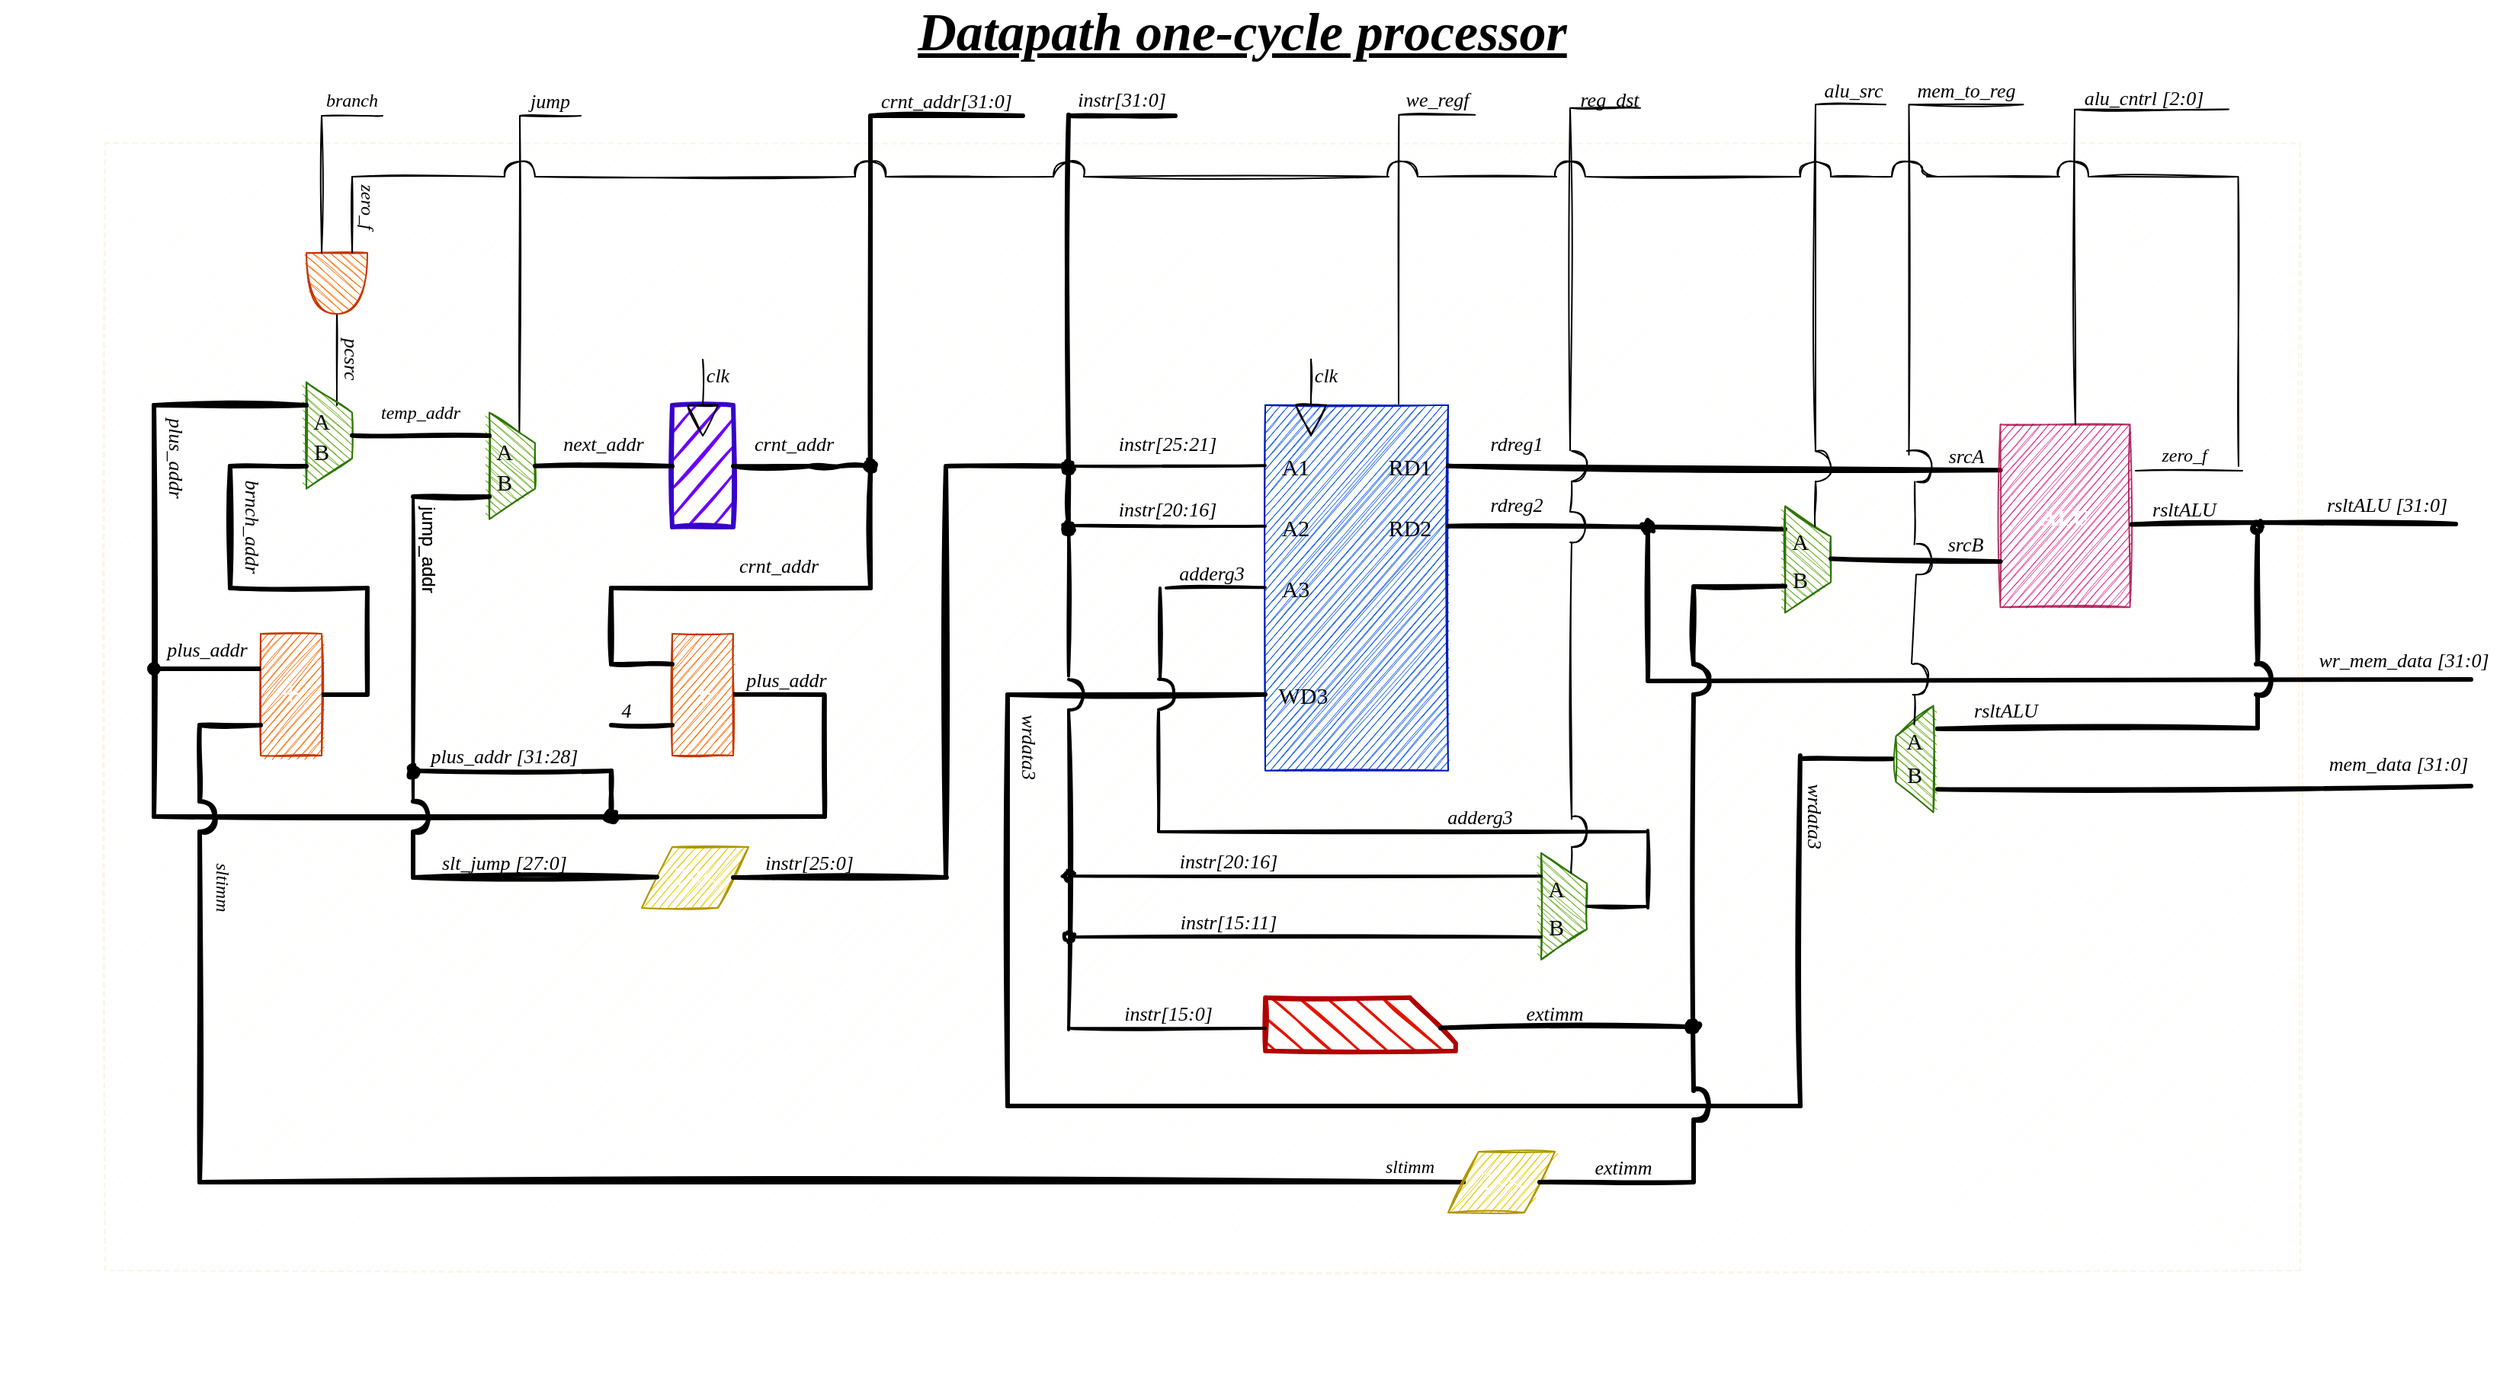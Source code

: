 <mxfile version="13.9.9" type="device" pages="3"><diagram id="als9qfxF2jsvoTYBazCm" name="data path"><mxGraphModel dx="2842" dy="1841" grid="0" gridSize="10" guides="1" tooltips="1" connect="1" arrows="1" fold="1" page="1" pageScale="1" pageWidth="1169" pageHeight="827" math="0" shadow="0"><root><mxCell id="0"/><mxCell id="1" parent="0"/><mxCell id="FnZ-Zj-p0E3Vs43XnBuA-73" value="" style="rounded=0;whiteSpace=wrap;html=1;sketch=1;dashed=1;fillColor=#ffe6cc;strokeColor=#d79b00;opacity=10;" parent="1" vertex="1"><mxGeometry x="-132" y="68" width="1440" height="740" as="geometry"/></mxCell><mxCell id="uO0l8jfPZPQV7XuohuD4-54" value="" style="endArrow=none;html=1;entryX=1;entryY=0.5;entryDx=0;entryDy=0;entryPerimeter=0;exitX=1;exitY=0;exitDx=0;exitDy=0;sketch=1;" parent="1" source="uO0l8jfPZPQV7XuohuD4-25" target="uO0l8jfPZPQV7XuohuD4-49" edge="1"><mxGeometry width="50" height="50" relative="1" as="geometry"><mxPoint x="50" y="230" as="sourcePoint"/><mxPoint x="100" y="180" as="targetPoint"/></mxGeometry></mxCell><mxCell id="uO0l8jfPZPQV7XuohuD4-43" value="" style="endArrow=none;html=1;sketch=1;rounded=0;exitX=0;exitY=0.25;exitDx=0;exitDy=0;" parent="1" source="uO0l8jfPZPQV7XuohuD4-13" edge="1"><mxGeometry width="50" height="50" relative="1" as="geometry"><mxPoint x="140" y="270" as="sourcePoint"/><mxPoint x="180" y="50" as="targetPoint"/><Array as="points"><mxPoint x="140" y="50"/></Array></mxGeometry></mxCell><mxCell id="uO0l8jfPZPQV7XuohuD4-21" value="" style="shape=trapezoid;perimeter=trapezoidPerimeter;whiteSpace=wrap;html=1;fixedSize=1;rotation=90;fillColor=#60a917;strokeColor=#2D7600;fontColor=#ffffff;shadow=0;sketch=1;strokeWidth=1;" parent="1" vertex="1"><mxGeometry x="-20" y="244.83" width="70" height="30" as="geometry"/></mxCell><mxCell id="uO0l8jfPZPQV7XuohuD4-13" value="" style="shape=trapezoid;perimeter=trapezoidPerimeter;whiteSpace=wrap;html=1;fixedSize=1;rotation=90;fillColor=#60a917;strokeColor=#2D7600;sketch=1;strokeWidth=1;fontColor=#ffffff;" parent="1" vertex="1"><mxGeometry x="100" y="264.83" width="70" height="30" as="geometry"/></mxCell><mxCell id="uO0l8jfPZPQV7XuohuD4-1" value="" style="rounded=0;whiteSpace=wrap;html=1;fillColor=#6a00ff;strokeColor=#3700CC;fontColor=#ffffff;sketch=1;strokeWidth=3;backgroundOutline=0;fillStyle=hachure;" parent="1" vertex="1"><mxGeometry x="240" y="240" width="40" height="80" as="geometry"/></mxCell><mxCell id="uO0l8jfPZPQV7XuohuD4-6" value="" style="endArrow=none;html=1;sketch=1;" parent="1" edge="1"><mxGeometry width="50" height="50" relative="1" as="geometry"><mxPoint x="260" y="260" as="sourcePoint"/><mxPoint x="270" y="240" as="targetPoint"/></mxGeometry></mxCell><mxCell id="uO0l8jfPZPQV7XuohuD4-7" value="" style="endArrow=none;html=1;sketch=1;" parent="1" edge="1"><mxGeometry width="50" height="50" relative="1" as="geometry"><mxPoint x="260" y="260" as="sourcePoint"/><mxPoint x="250" y="240" as="targetPoint"/></mxGeometry></mxCell><mxCell id="uO0l8jfPZPQV7XuohuD4-8" value="" style="endArrow=none;html=1;sketch=1;" parent="1" edge="1"><mxGeometry width="50" height="50" relative="1" as="geometry"><mxPoint x="250" y="240" as="sourcePoint"/><mxPoint x="270" y="240" as="targetPoint"/></mxGeometry></mxCell><mxCell id="uO0l8jfPZPQV7XuohuD4-9" value="" style="endArrow=none;html=1;entryX=0;entryY=0;entryDx=0;entryDy=0;sketch=1;" parent="1" edge="1"><mxGeometry width="50" height="50" relative="1" as="geometry"><mxPoint x="260" y="240" as="sourcePoint"/><mxPoint x="260" y="210" as="targetPoint"/></mxGeometry></mxCell><mxCell id="uO0l8jfPZPQV7XuohuD4-10" value="" style="endArrow=none;html=1;exitX=1;exitY=0.5;exitDx=0;exitDy=0;endFill=0;strokeWidth=3;sketch=1;startFill=1;jumpSize=6;endSize=4;" parent="1" source="uO0l8jfPZPQV7XuohuD4-1" edge="1"><mxGeometry width="50" height="50" relative="1" as="geometry"><mxPoint x="310" y="280" as="sourcePoint"/><mxPoint x="370" y="280" as="targetPoint"/><Array as="points"><mxPoint x="340" y="280"/><mxPoint x="370" y="280"/></Array></mxGeometry></mxCell><mxCell id="uO0l8jfPZPQV7XuohuD4-14" value="" style="endArrow=none;html=1;exitX=0.5;exitY=0;exitDx=0;exitDy=0;strokeWidth=3;sketch=1;" parent="1" source="uO0l8jfPZPQV7XuohuD4-21" edge="1"><mxGeometry width="50" height="50" relative="1" as="geometry"><mxPoint x="80" y="260" as="sourcePoint"/><mxPoint x="120" y="260" as="targetPoint"/></mxGeometry></mxCell><mxCell id="uO0l8jfPZPQV7XuohuD4-15" value="" style="endArrow=none;html=1;strokeWidth=3;sketch=1;" parent="1" edge="1"><mxGeometry width="50" height="50" relative="1" as="geometry"><mxPoint x="70" y="300" as="sourcePoint"/><mxPoint x="120" y="300" as="targetPoint"/></mxGeometry></mxCell><mxCell id="uO0l8jfPZPQV7XuohuD4-16" value="" style="endArrow=none;html=1;entryX=0;entryY=0.5;entryDx=0;entryDy=0;exitX=0.5;exitY=0;exitDx=0;exitDy=0;strokeWidth=3;sketch=1;" parent="1" source="uO0l8jfPZPQV7XuohuD4-13" target="uO0l8jfPZPQV7XuohuD4-1" edge="1"><mxGeometry width="50" height="50" relative="1" as="geometry"><mxPoint x="160" y="280.03" as="sourcePoint"/><mxPoint x="190" y="279.83" as="targetPoint"/></mxGeometry></mxCell><mxCell id="uO0l8jfPZPQV7XuohuD4-17" value="&lt;font style=&quot;font-size: 15px&quot; face=&quot;Comic Sans MS&quot;&gt;A&lt;/font&gt;" style="text;html=1;strokeColor=none;fillColor=none;align=center;verticalAlign=middle;whiteSpace=wrap;rounded=0;" parent="1" vertex="1"><mxGeometry x="120" y="260" width="20" height="20" as="geometry"/></mxCell><mxCell id="uO0l8jfPZPQV7XuohuD4-18" value="&lt;font style=&quot;font-size: 15px&quot; face=&quot;Comic Sans MS&quot;&gt;B&lt;/font&gt;" style="text;html=1;strokeColor=none;fillColor=none;align=center;verticalAlign=middle;whiteSpace=wrap;rounded=0;" parent="1" vertex="1"><mxGeometry x="120" y="280" width="20" height="20" as="geometry"/></mxCell><mxCell id="uO0l8jfPZPQV7XuohuD4-20" value="&lt;font style=&quot;font-size: 15px&quot; face=&quot;Comic Sans MS&quot; color=&quot;#ffffff&quot;&gt;&lt;b&gt;U_4&lt;/b&gt;&lt;/font&gt;" style="text;html=1;strokeColor=none;fillColor=none;align=center;verticalAlign=middle;whiteSpace=wrap;rounded=0;" parent="1" vertex="1"><mxGeometry x="120" y="310" width="40" height="20" as="geometry"/></mxCell><mxCell id="uO0l8jfPZPQV7XuohuD4-22" value="" style="endArrow=none;html=1;strokeWidth=3;sketch=1;" parent="1" edge="1"><mxGeometry width="50" height="50" relative="1" as="geometry"><mxPoint x="-100" y="240" as="sourcePoint"/><mxPoint y="240.0" as="targetPoint"/></mxGeometry></mxCell><mxCell id="uO0l8jfPZPQV7XuohuD4-23" value="" style="endArrow=none;html=1;strokeWidth=3;sketch=1;" parent="1" edge="1"><mxGeometry width="50" height="50" relative="1" as="geometry"><mxPoint x="-50" y="280" as="sourcePoint"/><mxPoint y="280" as="targetPoint"/></mxGeometry></mxCell><mxCell id="uO0l8jfPZPQV7XuohuD4-25" value="&lt;font style=&quot;font-size: 15px&quot; face=&quot;Comic Sans MS&quot;&gt;A&lt;/font&gt;" style="text;html=1;strokeColor=none;fillColor=none;align=center;verticalAlign=middle;whiteSpace=wrap;rounded=0;" parent="1" vertex="1"><mxGeometry y="240" width="20" height="20" as="geometry"/></mxCell><mxCell id="uO0l8jfPZPQV7XuohuD4-26" value="&lt;font style=&quot;font-size: 15px&quot; face=&quot;Comic Sans MS&quot;&gt;B&lt;/font&gt;" style="text;html=1;strokeColor=none;fillColor=none;align=center;verticalAlign=middle;whiteSpace=wrap;rounded=0;" parent="1" vertex="1"><mxGeometry y="260" width="20" height="20" as="geometry"/></mxCell><mxCell id="uO0l8jfPZPQV7XuohuD4-31" value="jump_addr" style="text;html=1;strokeColor=none;fillColor=none;align=center;verticalAlign=middle;whiteSpace=wrap;rounded=0;rotation=90;" parent="1" vertex="1"><mxGeometry x="45" y="325" width="70" height="20" as="geometry"/></mxCell><mxCell id="uO0l8jfPZPQV7XuohuD4-49" value="" style="shape=or;whiteSpace=wrap;html=1;rotation=90;sketch=1;fillColor=#fa6800;strokeColor=#C73500;fontColor=#ffffff;strokeWidth=1;" parent="1" vertex="1"><mxGeometry y="140" width="40" height="40" as="geometry"/></mxCell><mxCell id="uO0l8jfPZPQV7XuohuD4-50" value="" style="endArrow=none;html=1;sketch=1;rounded=0;exitX=0;exitY=0.75;exitDx=0;exitDy=0;exitPerimeter=0;" parent="1" source="uO0l8jfPZPQV7XuohuD4-49" edge="1"><mxGeometry width="50" height="50" relative="1" as="geometry"><mxPoint x="50" y="50" as="sourcePoint"/><mxPoint x="50" y="50" as="targetPoint"/><Array as="points"><mxPoint x="10" y="50"/><mxPoint x="40" y="50"/></Array></mxGeometry></mxCell><mxCell id="uO0l8jfPZPQV7XuohuD4-51" value="" style="endArrow=none;html=1;sketch=1;" parent="1" edge="1"><mxGeometry width="50" height="50" relative="1" as="geometry"><mxPoint x="30" y="140" as="sourcePoint"/><mxPoint x="30" y="90.0" as="targetPoint"/></mxGeometry></mxCell><mxCell id="uO0l8jfPZPQV7XuohuD4-52" value="&lt;font face=&quot;Comic Sans MS&quot;&gt;branch&lt;/font&gt;" style="text;html=1;strokeColor=none;fillColor=none;align=center;verticalAlign=middle;whiteSpace=wrap;rounded=0;rotation=0;fontStyle=2" parent="1" vertex="1"><mxGeometry x="10" y="30" width="40" height="20" as="geometry"/></mxCell><mxCell id="uO0l8jfPZPQV7XuohuD4-53" value="" style="endArrow=none;html=1;sketch=1;" parent="1" edge="1"><mxGeometry width="50" height="50" relative="1" as="geometry"><mxPoint x="30" y="90.0" as="sourcePoint"/><mxPoint x="130" y="90" as="targetPoint"/></mxGeometry></mxCell><mxCell id="uO0l8jfPZPQV7XuohuD4-56" value="" style="endArrow=none;html=1;edgeStyle=orthogonalEdgeStyle;curved=1;sketch=1;" parent="1" edge="1"><mxGeometry width="50" height="50" relative="1" as="geometry"><mxPoint x="130" y="90" as="sourcePoint"/><mxPoint x="150" y="90" as="targetPoint"/><Array as="points"><mxPoint x="130" y="80"/><mxPoint x="150" y="80"/></Array></mxGeometry></mxCell><mxCell id="uO0l8jfPZPQV7XuohuD4-57" value="" style="endArrow=none;html=1;sketch=1;" parent="1" edge="1"><mxGeometry width="50" height="50" relative="1" as="geometry"><mxPoint x="1170" y="90" as="sourcePoint"/><mxPoint x="1267.25" y="90" as="targetPoint"/></mxGeometry></mxCell><mxCell id="uO0l8jfPZPQV7XuohuD4-58" value="" style="endArrow=oval;html=1;startArrow=none;startFill=0;endFill=1;strokeWidth=3;sketch=1;" parent="1" edge="1"><mxGeometry width="50" height="50" relative="1" as="geometry"><mxPoint x="370" y="360" as="sourcePoint"/><mxPoint x="370" y="280" as="targetPoint"/></mxGeometry></mxCell><mxCell id="uO0l8jfPZPQV7XuohuD4-59" value="" style="endArrow=none;html=1;strokeWidth=2;sketch=1;" parent="1" edge="1"><mxGeometry width="50" height="50" relative="1" as="geometry"><mxPoint x="70" y="500" as="sourcePoint"/><mxPoint x="70" y="300" as="targetPoint"/></mxGeometry></mxCell><mxCell id="uO0l8jfPZPQV7XuohuD4-60" value="" style="endArrow=none;html=1;strokeWidth=3;sketch=1;" parent="1" edge="1"><mxGeometry width="50" height="50" relative="1" as="geometry"><mxPoint x="-100" y="510" as="sourcePoint"/><mxPoint x="-100" y="240" as="targetPoint"/></mxGeometry></mxCell><mxCell id="uO0l8jfPZPQV7XuohuD4-61" value="" style="endArrow=none;html=1;strokeWidth=3;sketch=1;" parent="1" edge="1"><mxGeometry width="50" height="50" relative="1" as="geometry"><mxPoint x="-50" y="360" as="sourcePoint"/><mxPoint x="-50.05" y="280" as="targetPoint"/></mxGeometry></mxCell><mxCell id="uO0l8jfPZPQV7XuohuD4-64" value="&lt;font style=&quot;font-size: 22px&quot; face=&quot;Comic Sans MS&quot;&gt;+&lt;/font&gt;" style="rounded=0;whiteSpace=wrap;html=1;fillColor=#fa6800;strokeColor=#C73500;fontColor=#ffffff;sketch=1;strokeWidth=1;" parent="1" vertex="1"><mxGeometry x="240" y="390" width="40" height="80" as="geometry"/></mxCell><mxCell id="uO0l8jfPZPQV7XuohuD4-65" value="" style="endArrow=none;html=1;strokeWidth=3;sketch=1;" parent="1" edge="1"><mxGeometry width="50" height="50" relative="1" as="geometry"><mxPoint x="200" y="360" as="sourcePoint"/><mxPoint x="370" y="360" as="targetPoint"/></mxGeometry></mxCell><mxCell id="uO0l8jfPZPQV7XuohuD4-66" value="" style="endArrow=none;html=1;strokeWidth=3;sketch=1;" parent="1" edge="1"><mxGeometry width="50" height="50" relative="1" as="geometry"><mxPoint x="200" y="410" as="sourcePoint"/><mxPoint x="200" y="360" as="targetPoint"/></mxGeometry></mxCell><mxCell id="uO0l8jfPZPQV7XuohuD4-67" value="" style="endArrow=none;html=1;entryX=0;entryY=0.25;entryDx=0;entryDy=0;strokeWidth=3;sketch=1;" parent="1" target="uO0l8jfPZPQV7XuohuD4-64" edge="1"><mxGeometry width="50" height="50" relative="1" as="geometry"><mxPoint x="200" y="410" as="sourcePoint"/><mxPoint x="220" y="430" as="targetPoint"/></mxGeometry></mxCell><mxCell id="uO0l8jfPZPQV7XuohuD4-68" value="" style="endArrow=none;html=1;entryX=0;entryY=0.25;entryDx=0;entryDy=0;strokeWidth=3;sketch=1;" parent="1" edge="1"><mxGeometry width="50" height="50" relative="1" as="geometry"><mxPoint x="200" y="450" as="sourcePoint"/><mxPoint x="240" y="450" as="targetPoint"/></mxGeometry></mxCell><mxCell id="uO0l8jfPZPQV7XuohuD4-70" value="" style="endArrow=none;html=1;strokeWidth=3;" parent="1" edge="1"><mxGeometry width="50" height="50" relative="1" as="geometry"><mxPoint x="280" y="429.86" as="sourcePoint"/><mxPoint x="340" y="430" as="targetPoint"/></mxGeometry></mxCell><mxCell id="uO0l8jfPZPQV7XuohuD4-72" value="" style="endArrow=none;html=1;strokeWidth=3;" parent="1" edge="1"><mxGeometry width="50" height="50" relative="1" as="geometry"><mxPoint x="340" y="510" as="sourcePoint"/><mxPoint x="339.8" y="430" as="targetPoint"/></mxGeometry></mxCell><mxCell id="uO0l8jfPZPQV7XuohuD4-73" value="" style="endArrow=none;html=1;strokeWidth=3;" parent="1" edge="1"><mxGeometry width="50" height="50" relative="1" as="geometry"><mxPoint x="-100" y="510" as="sourcePoint"/><mxPoint x="340" y="510" as="targetPoint"/></mxGeometry></mxCell><mxCell id="uO0l8jfPZPQV7XuohuD4-78" value="&lt;font style=&quot;font-size: 22px&quot; face=&quot;Comic Sans MS&quot;&gt;+&lt;/font&gt;" style="rounded=0;whiteSpace=wrap;html=1;glass=0;sketch=1;fillColor=#fa6800;strokeColor=#C73500;fontColor=#ffffff;strokeWidth=1;" parent="1" vertex="1"><mxGeometry x="-30" y="390" width="40" height="80" as="geometry"/></mxCell><mxCell id="uO0l8jfPZPQV7XuohuD4-79" value="&lt;font style=&quot;font-size: 17px&quot; face=&quot;Comic Sans MS&quot;&gt;2&amp;lt;&amp;lt;&lt;/font&gt;" style="shape=parallelogram;perimeter=parallelogramPerimeter;whiteSpace=wrap;html=1;fixedSize=1;fillColor=#e3c800;strokeColor=#B09500;fontColor=#ffffff;sketch=1;strokeWidth=1;" parent="1" vertex="1"><mxGeometry x="220" y="530" width="70" height="40" as="geometry"/></mxCell><mxCell id="uO0l8jfPZPQV7XuohuD4-81" value="" style="endArrow=none;html=1;exitX=1;exitY=0.5;exitDx=0;exitDy=0;strokeWidth=3;" parent="1" source="uO0l8jfPZPQV7XuohuD4-79" edge="1"><mxGeometry width="50" height="50" relative="1" as="geometry"><mxPoint x="310" y="620" as="sourcePoint"/><mxPoint x="370" y="550" as="targetPoint"/></mxGeometry></mxCell><mxCell id="uO0l8jfPZPQV7XuohuD4-82" value="" style="endArrow=none;html=1;strokeWidth=3;sketch=1;" parent="1" edge="1"><mxGeometry width="50" height="50" relative="1" as="geometry"><mxPoint x="70" y="550" as="sourcePoint"/><mxPoint x="230" y="549.71" as="targetPoint"/></mxGeometry></mxCell><mxCell id="uO0l8jfPZPQV7XuohuD4-83" value="&lt;font style=&quot;font-size: 15px&quot; face=&quot;Comic Sans MS&quot; color=&quot;#ffffff&quot;&gt;&lt;b&gt;U_3&lt;/b&gt;&lt;/font&gt;" style="text;html=1;strokeColor=none;fillColor=none;align=center;verticalAlign=middle;whiteSpace=wrap;rounded=0;" parent="1" vertex="1"><mxGeometry x="220" y="570" width="50" height="20" as="geometry"/></mxCell><mxCell id="uO0l8jfPZPQV7XuohuD4-86" value="" style="endArrow=none;html=1;edgeStyle=orthogonalEdgeStyle;curved=1;strokeWidth=3;targetPerimeterSpacing=0;sketch=1;" parent="1" edge="1"><mxGeometry width="50" height="50" relative="1" as="geometry"><mxPoint x="70" y="500" as="sourcePoint"/><mxPoint x="70" y="520" as="targetPoint"/><Array as="points"><mxPoint x="80" y="500"/><mxPoint x="80" y="520"/></Array></mxGeometry></mxCell><mxCell id="uO0l8jfPZPQV7XuohuD4-87" value="" style="endArrow=none;html=1;strokeWidth=3;" parent="1" edge="1"><mxGeometry width="50" height="50" relative="1" as="geometry"><mxPoint x="70" y="550" as="sourcePoint"/><mxPoint x="70" y="520" as="targetPoint"/></mxGeometry></mxCell><mxCell id="uO0l8jfPZPQV7XuohuD4-89" value="" style="endArrow=none;html=1;strokeWidth=3;startArrow=oval;startFill=1;sketch=1;" parent="1" edge="1"><mxGeometry width="50" height="50" relative="1" as="geometry"><mxPoint x="70" y="480" as="sourcePoint"/><mxPoint x="200" y="480" as="targetPoint"/></mxGeometry></mxCell><mxCell id="uO0l8jfPZPQV7XuohuD4-90" value="" style="endArrow=none;html=1;strokeWidth=3;startArrow=oval;startFill=1;sketch=1;" parent="1" edge="1"><mxGeometry width="50" height="50" relative="1" as="geometry"><mxPoint x="200" y="510" as="sourcePoint"/><mxPoint x="200" y="480" as="targetPoint"/></mxGeometry></mxCell><mxCell id="uO0l8jfPZPQV7XuohuD4-94" value="" style="endArrow=none;html=1;entryX=0;entryY=0.25;entryDx=0;entryDy=0;strokeWidth=3;startArrow=oval;startFill=1;" parent="1" edge="1"><mxGeometry width="50" height="50" relative="1" as="geometry"><mxPoint x="-100" y="413" as="sourcePoint"/><mxPoint x="-30" y="413" as="targetPoint"/><Array as="points"><mxPoint x="-70" y="413"/></Array></mxGeometry></mxCell><mxCell id="uO0l8jfPZPQV7XuohuD4-95" value="" style="endArrow=none;html=1;strokeWidth=3;exitX=1;exitY=0.5;exitDx=0;exitDy=0;" parent="1" source="uO0l8jfPZPQV7XuohuD4-78" edge="1"><mxGeometry width="50" height="50" relative="1" as="geometry"><mxPoint x="10" y="460" as="sourcePoint"/><mxPoint x="40" y="430" as="targetPoint"/></mxGeometry></mxCell><mxCell id="uO0l8jfPZPQV7XuohuD4-96" value="" style="endArrow=none;html=1;strokeWidth=3;sketch=1;" parent="1" edge="1"><mxGeometry width="50" height="50" relative="1" as="geometry"><mxPoint x="40" y="430" as="sourcePoint"/><mxPoint x="40" y="360" as="targetPoint"/></mxGeometry></mxCell><mxCell id="uO0l8jfPZPQV7XuohuD4-97" value="" style="endArrow=none;html=1;strokeWidth=3;sketch=1;" parent="1" edge="1"><mxGeometry width="50" height="50" relative="1" as="geometry"><mxPoint x="-50" y="360" as="sourcePoint"/><mxPoint x="40" y="360" as="targetPoint"/></mxGeometry></mxCell><mxCell id="uO0l8jfPZPQV7XuohuD4-98" value="" style="endArrow=none;html=1;strokeWidth=3;sketch=1;" parent="1" edge="1"><mxGeometry width="50" height="50" relative="1" as="geometry"><mxPoint x="-70" y="500" as="sourcePoint"/><mxPoint x="-70" y="450" as="targetPoint"/></mxGeometry></mxCell><mxCell id="uO0l8jfPZPQV7XuohuD4-99" value="" style="endArrow=none;html=1;edgeStyle=orthogonalEdgeStyle;curved=1;strokeWidth=3;targetPerimeterSpacing=0;sketch=1;" parent="1" edge="1"><mxGeometry width="50" height="50" relative="1" as="geometry"><mxPoint x="-70" y="500" as="sourcePoint"/><mxPoint x="-70" y="520" as="targetPoint"/><Array as="points"><mxPoint x="-60" y="500"/><mxPoint x="-60" y="520"/></Array></mxGeometry></mxCell><mxCell id="uO0l8jfPZPQV7XuohuD4-100" value="" style="endArrow=none;html=1;strokeWidth=3;entryX=0;entryY=0.75;entryDx=0;entryDy=0;sketch=1;" parent="1" target="uO0l8jfPZPQV7XuohuD4-78" edge="1"><mxGeometry width="50" height="50" relative="1" as="geometry"><mxPoint x="-70" y="450" as="sourcePoint"/><mxPoint x="-20" y="400" as="targetPoint"/></mxGeometry></mxCell><mxCell id="uO0l8jfPZPQV7XuohuD4-101" value="" style="endArrow=none;html=1;strokeWidth=3;sketch=1;entryX=0;entryY=0.5;entryDx=0;entryDy=0;" parent="1" target="uO0l8jfPZPQV7XuohuD4-195" edge="1"><mxGeometry width="50" height="50" relative="1" as="geometry"><mxPoint x="-70" y="750" as="sourcePoint"/><mxPoint x="470" y="740" as="targetPoint"/></mxGeometry></mxCell><mxCell id="uO0l8jfPZPQV7XuohuD4-102" value="" style="endArrow=none;html=1;strokeWidth=3;sketch=1;" parent="1" edge="1"><mxGeometry width="50" height="50" relative="1" as="geometry"><mxPoint x="-70" y="750" as="sourcePoint"/><mxPoint x="-70" y="520" as="targetPoint"/></mxGeometry></mxCell><mxCell id="uO0l8jfPZPQV7XuohuD4-105" value="sltimm" style="text;html=1;strokeColor=none;fillColor=none;align=center;verticalAlign=middle;whiteSpace=wrap;rounded=0;rotation=0;fontFamily=Comic Sans MS;fontStyle=2" parent="1" vertex="1"><mxGeometry x="689" y="730" width="70" height="20" as="geometry"/></mxCell><mxCell id="uO0l8jfPZPQV7XuohuD4-106" value="" style="endArrow=none;html=1;strokeWidth=3;sketch=1;" parent="1" edge="1"><mxGeometry width="50" height="50" relative="1" as="geometry"><mxPoint x="340" y="510" as="sourcePoint"/><mxPoint x="339.8" y="430" as="targetPoint"/></mxGeometry></mxCell><mxCell id="uO0l8jfPZPQV7XuohuD4-107" value="" style="endArrow=none;html=1;strokeWidth=3;sketch=1;" parent="1" edge="1"><mxGeometry width="50" height="50" relative="1" as="geometry"><mxPoint x="-100" y="510" as="sourcePoint"/><mxPoint x="340" y="510" as="targetPoint"/></mxGeometry></mxCell><mxCell id="uO0l8jfPZPQV7XuohuD4-108" value="" style="endArrow=none;html=1;exitX=1;exitY=0.5;exitDx=0;exitDy=0;strokeWidth=3;sketch=1;" parent="1" edge="1"><mxGeometry width="50" height="50" relative="1" as="geometry"><mxPoint x="280" y="550" as="sourcePoint"/><mxPoint x="420" y="550" as="targetPoint"/></mxGeometry></mxCell><mxCell id="uO0l8jfPZPQV7XuohuD4-112" value="&lt;font face=&quot;Comic Sans MS&quot;&gt;&lt;i&gt;zero_f&lt;/i&gt;&lt;/font&gt;" style="text;html=1;strokeColor=none;fillColor=none;align=center;verticalAlign=middle;whiteSpace=wrap;rounded=0;rotation=90;" parent="1" vertex="1"><mxGeometry x="20" y="100" width="40" height="20" as="geometry"/></mxCell><mxCell id="uO0l8jfPZPQV7XuohuD4-118" value="plus_addr" style="text;html=1;strokeColor=none;fillColor=none;align=center;verticalAlign=middle;whiteSpace=wrap;rounded=0;rotation=90;fontFamily=Comic Sans MS;fontSize=13;fontStyle=2" parent="1" vertex="1"><mxGeometry x="-120" y="265" width="70" height="20" as="geometry"/></mxCell><mxCell id="uO0l8jfPZPQV7XuohuD4-119" value="&lt;font face=&quot;Comic Sans MS&quot;&gt;&lt;i&gt;temp_addr&lt;/i&gt;&lt;/font&gt;" style="text;html=1;strokeColor=none;fillColor=none;align=center;verticalAlign=middle;whiteSpace=wrap;rounded=0;" parent="1" vertex="1"><mxGeometry x="50" y="234.83" width="50" height="20" as="geometry"/></mxCell><mxCell id="uO0l8jfPZPQV7XuohuD4-125" value="&lt;font face=&quot;Comic Sans MS&quot; size=&quot;1&quot; color=&quot;#ffffff&quot;&gt;&lt;b style=&quot;font-size: 15px&quot;&gt;U_0&lt;/b&gt;&lt;/font&gt;" style="text;html=1;strokeColor=none;fillColor=none;align=center;verticalAlign=middle;whiteSpace=wrap;rounded=0;" parent="1" vertex="1"><mxGeometry x="240" y="320" width="40" height="20" as="geometry"/></mxCell><mxCell id="uO0l8jfPZPQV7XuohuD4-127" value="jump_addr" style="text;html=1;strokeColor=none;fillColor=none;align=center;verticalAlign=middle;whiteSpace=wrap;rounded=0;rotation=90;" parent="1" vertex="1"><mxGeometry x="45" y="325" width="70" height="20" as="geometry"/></mxCell><mxCell id="uO0l8jfPZPQV7XuohuD4-128" value="&lt;font style=&quot;font-size: 15px&quot; color=&quot;#ffffff&quot;&gt;&lt;b style=&quot;font-style: normal&quot;&gt;U_5&lt;/b&gt;&lt;/font&gt;" style="text;html=1;strokeColor=none;fillColor=none;align=center;verticalAlign=middle;whiteSpace=wrap;rounded=0;fontFamily=Comic Sans MS;fontSize=13;fontStyle=2" parent="1" vertex="1"><mxGeometry y="290.23" width="40" height="19.77" as="geometry"/></mxCell><mxCell id="uO0l8jfPZPQV7XuohuD4-129" value="brnch_addr" style="text;html=1;strokeColor=none;fillColor=none;align=center;verticalAlign=middle;whiteSpace=wrap;rounded=0;rotation=90;fontFamily=Comic Sans MS;fontSize=13;fontStyle=2" parent="1" vertex="1"><mxGeometry x="-70" y="310" width="70" height="20" as="geometry"/></mxCell><mxCell id="uO0l8jfPZPQV7XuohuD4-130" value="&lt;p style=&quot;line-height: 120%&quot;&gt;&lt;font size=&quot;1&quot; color=&quot;#ffffff&quot;&gt;&lt;b style=&quot;font-style: normal ; font-size: 15px&quot;&gt;U_2&lt;/b&gt;&lt;/font&gt;&lt;/p&gt;" style="text;html=1;strokeColor=none;fillColor=none;align=center;verticalAlign=middle;whiteSpace=wrap;rounded=0;sketch=0;perimeterSpacing=0;fontFamily=Comic Sans MS;fontSize=13;fontStyle=2" parent="1" vertex="1"><mxGeometry x="-30" y="470" width="40" height="20" as="geometry"/></mxCell><mxCell id="uO0l8jfPZPQV7XuohuD4-131" value="plus_addr" style="text;html=1;strokeColor=none;fillColor=none;align=center;verticalAlign=middle;whiteSpace=wrap;rounded=0;rotation=0;fontFamily=Comic Sans MS;fontSize=13;fontStyle=2" parent="1" vertex="1"><mxGeometry x="-100" y="390" width="70" height="20" as="geometry"/></mxCell><mxCell id="uO0l8jfPZPQV7XuohuD4-143" value="&lt;font style=&quot;font-size: 13px;&quot;&gt;jump&lt;/font&gt;" style="text;html=1;strokeColor=none;fillColor=none;align=center;verticalAlign=middle;whiteSpace=wrap;rounded=0;rotation=0;fontStyle=2;fontFamily=Comic Sans MS;fontSize=13;" parent="1" vertex="1"><mxGeometry x="140" y="30" width="40" height="20" as="geometry"/></mxCell><mxCell id="uO0l8jfPZPQV7XuohuD4-144" value="pcsrc" style="text;html=1;strokeColor=none;fillColor=none;align=center;verticalAlign=middle;whiteSpace=wrap;rounded=0;rotation=90;fontFamily=Comic Sans MS;fontSize=13;fontStyle=2" parent="1" vertex="1"><mxGeometry x="10" y="200" width="40" height="20" as="geometry"/></mxCell><mxCell id="uO0l8jfPZPQV7XuohuD4-145" value="next_addr" style="text;html=1;strokeColor=none;fillColor=none;align=center;verticalAlign=middle;whiteSpace=wrap;rounded=0;fontFamily=Comic Sans MS;fontSize=13;fontStyle=2" parent="1" vertex="1"><mxGeometry x="170" y="254.83" width="50" height="20" as="geometry"/></mxCell><mxCell id="uO0l8jfPZPQV7XuohuD4-146" value="clk" style="text;html=1;strokeColor=none;fillColor=none;align=center;verticalAlign=middle;whiteSpace=wrap;rounded=0;fontFamily=Comic Sans MS;fontSize=13;fontStyle=2" parent="1" vertex="1"><mxGeometry x="260" y="210" width="20" height="20" as="geometry"/></mxCell><mxCell id="uO0l8jfPZPQV7XuohuD4-147" value="crnt_addr" style="text;html=1;strokeColor=none;fillColor=none;align=center;verticalAlign=middle;whiteSpace=wrap;rounded=0;fontFamily=Comic Sans MS;fontSize=13;fontStyle=2" parent="1" vertex="1"><mxGeometry x="290" y="254.83" width="60" height="20" as="geometry"/></mxCell><mxCell id="uO0l8jfPZPQV7XuohuD4-148" value="crnt_addr" style="text;html=1;strokeColor=none;fillColor=none;align=center;verticalAlign=middle;whiteSpace=wrap;rounded=0;fontFamily=Comic Sans MS;fontSize=13;fontStyle=2" parent="1" vertex="1"><mxGeometry x="280" y="330" width="60" height="30" as="geometry"/></mxCell><mxCell id="uO0l8jfPZPQV7XuohuD4-149" value="plus_addr" style="text;html=1;strokeColor=none;fillColor=none;align=center;verticalAlign=middle;whiteSpace=wrap;rounded=0;rotation=0;strokeWidth=3;fontFamily=Comic Sans MS;fontSize=13;fontStyle=2" parent="1" vertex="1"><mxGeometry x="280" y="410" width="70" height="20" as="geometry"/></mxCell><mxCell id="uO0l8jfPZPQV7XuohuD4-150" value="instr[25:0]" style="text;html=1;strokeColor=none;fillColor=none;align=center;verticalAlign=middle;whiteSpace=wrap;rounded=0;fontFamily=Comic Sans MS;fontSize=13;fontStyle=2" parent="1" vertex="1"><mxGeometry x="300" y="530" width="60" height="20" as="geometry"/></mxCell><mxCell id="uO0l8jfPZPQV7XuohuD4-151" value="4" style="text;html=1;strokeColor=none;fillColor=none;align=center;verticalAlign=middle;whiteSpace=wrap;rounded=0;fontFamily=Comic Sans MS;fontSize=13;fontStyle=2" parent="1" vertex="1"><mxGeometry x="200" y="430" width="20" height="20" as="geometry"/></mxCell><mxCell id="uO0l8jfPZPQV7XuohuD4-152" value="&lt;font style=&quot;font-size: 15px&quot; color=&quot;#ffffff&quot;&gt;&lt;b style=&quot;font-style: normal&quot;&gt;U_1&lt;/b&gt;&lt;/font&gt;" style="text;html=1;strokeColor=none;fillColor=none;align=center;verticalAlign=middle;whiteSpace=wrap;rounded=0;fontFamily=Comic Sans MS;fontSize=13;fontStyle=2" parent="1" vertex="1"><mxGeometry x="240" y="470" width="40" height="20" as="geometry"/></mxCell><mxCell id="uO0l8jfPZPQV7XuohuD4-153" value="slt_jump [27:0]" style="text;html=1;strokeColor=none;fillColor=none;align=center;verticalAlign=middle;whiteSpace=wrap;rounded=0;fontFamily=Comic Sans MS;fontSize=13;fontStyle=2" parent="1" vertex="1"><mxGeometry x="80" y="530" width="100" height="20" as="geometry"/></mxCell><mxCell id="uO0l8jfPZPQV7XuohuD4-154" value="plus_addr [31:28]" style="text;html=1;strokeColor=none;fillColor=none;align=center;verticalAlign=middle;whiteSpace=wrap;rounded=0;fontFamily=Comic Sans MS;fontSize=13;fontStyle=2" parent="1" vertex="1"><mxGeometry x="75" y="460" width="110" height="20" as="geometry"/></mxCell><mxCell id="uO0l8jfPZPQV7XuohuD4-157" value="" style="rounded=0;whiteSpace=wrap;html=1;shadow=0;glass=0;sketch=1;strokeWidth=1;fillColor=#0050ef;fontFamily=Comic Sans MS;fontSize=13;strokeColor=#001DBC;fontColor=#ffffff;" parent="1" vertex="1"><mxGeometry x="629" y="239.83" width="120" height="240" as="geometry"/></mxCell><mxCell id="uO0l8jfPZPQV7XuohuD4-158" value="&lt;font style=&quot;font-size: 15px&quot; face=&quot;Comic Sans MS&quot; color=&quot;#ffffff&quot;&gt;&lt;b&gt;U_7&lt;/b&gt;&lt;/font&gt;" style="text;html=1;strokeColor=none;fillColor=none;align=center;verticalAlign=middle;whiteSpace=wrap;rounded=0;" parent="1" vertex="1"><mxGeometry x="666.5" y="484.66" width="50" height="20" as="geometry"/></mxCell><mxCell id="uO0l8jfPZPQV7XuohuD4-164" value="" style="endArrow=none;html=1;sketch=1;" parent="1" edge="1"><mxGeometry width="50" height="50" relative="1" as="geometry"><mxPoint x="659" y="259.83" as="sourcePoint"/><mxPoint x="669" y="239.83" as="targetPoint"/></mxGeometry></mxCell><mxCell id="uO0l8jfPZPQV7XuohuD4-165" value="" style="endArrow=none;html=1;sketch=1;" parent="1" edge="1"><mxGeometry width="50" height="50" relative="1" as="geometry"><mxPoint x="659" y="259.83" as="sourcePoint"/><mxPoint x="649" y="239.83" as="targetPoint"/></mxGeometry></mxCell><mxCell id="uO0l8jfPZPQV7XuohuD4-166" value="" style="endArrow=none;html=1;sketch=1;" parent="1" edge="1"><mxGeometry width="50" height="50" relative="1" as="geometry"><mxPoint x="649" y="239.83" as="sourcePoint"/><mxPoint x="669" y="239.83" as="targetPoint"/></mxGeometry></mxCell><mxCell id="uO0l8jfPZPQV7XuohuD4-167" value="" style="endArrow=none;html=1;entryX=0;entryY=0;entryDx=0;entryDy=0;sketch=1;" parent="1" edge="1"><mxGeometry width="50" height="50" relative="1" as="geometry"><mxPoint x="659" y="239.83" as="sourcePoint"/><mxPoint x="659" y="209.83" as="targetPoint"/></mxGeometry></mxCell><mxCell id="uO0l8jfPZPQV7XuohuD4-168" value="clk" style="text;html=1;strokeColor=none;fillColor=none;align=center;verticalAlign=middle;whiteSpace=wrap;rounded=0;fontFamily=Comic Sans MS;fontSize=13;fontStyle=2" parent="1" vertex="1"><mxGeometry x="659" y="209.83" width="20" height="20" as="geometry"/></mxCell><mxCell id="uO0l8jfPZPQV7XuohuD4-169" value="" style="endArrow=none;html=1;sketch=1;rounded=0;" parent="1" edge="1"><mxGeometry width="50" height="50" relative="1" as="geometry"><mxPoint x="716.5" y="239.17" as="sourcePoint"/><mxPoint x="766.67" y="49.34" as="targetPoint"/><Array as="points"><mxPoint x="716.67" y="49.34"/></Array></mxGeometry></mxCell><mxCell id="uO0l8jfPZPQV7XuohuD4-170" value="we_regf" style="text;html=1;strokeColor=none;fillColor=none;align=center;verticalAlign=middle;whiteSpace=wrap;rounded=0;rotation=0;fontStyle=2;fontFamily=Comic Sans MS;fontSize=13;" parent="1" vertex="1"><mxGeometry x="716.5" y="29.34" width="50" height="20" as="geometry"/></mxCell><mxCell id="uO0l8jfPZPQV7XuohuD4-171" value="&lt;font style=&quot;font-size: 15px ; font-style: normal&quot;&gt;A1&lt;/font&gt;" style="text;html=1;strokeColor=none;fillColor=none;align=center;verticalAlign=middle;whiteSpace=wrap;rounded=0;fontFamily=Comic Sans MS;fontSize=13;fontStyle=2" parent="1" vertex="1"><mxGeometry x="629" y="264.66" width="40" height="30" as="geometry"/></mxCell><mxCell id="uO0l8jfPZPQV7XuohuD4-172" value="&lt;font style=&quot;font-size: 15px ; font-style: normal&quot;&gt;A2&lt;/font&gt;" style="text;html=1;strokeColor=none;fillColor=none;align=center;verticalAlign=middle;whiteSpace=wrap;rounded=0;fontFamily=Comic Sans MS;fontSize=13;fontStyle=2" parent="1" vertex="1"><mxGeometry x="629" y="304.83" width="40" height="30" as="geometry"/></mxCell><mxCell id="uO0l8jfPZPQV7XuohuD4-173" value="&lt;font style=&quot;font-size: 15px ; font-style: normal&quot;&gt;A3&lt;/font&gt;" style="text;html=1;strokeColor=none;fillColor=none;align=center;verticalAlign=middle;whiteSpace=wrap;rounded=0;fontFamily=Comic Sans MS;fontSize=13;fontStyle=2" parent="1" vertex="1"><mxGeometry x="629" y="344.83" width="40" height="30" as="geometry"/></mxCell><mxCell id="uO0l8jfPZPQV7XuohuD4-174" value="&lt;font style=&quot;font-size: 15px ; font-style: normal&quot;&gt;WD3&lt;/font&gt;" style="text;html=1;strokeColor=none;fillColor=none;align=center;verticalAlign=middle;whiteSpace=wrap;rounded=0;fontFamily=Comic Sans MS;fontSize=13;fontStyle=2" parent="1" vertex="1"><mxGeometry x="629" y="414.83" width="50" height="30" as="geometry"/></mxCell><mxCell id="uO0l8jfPZPQV7XuohuD4-175" value="&lt;font style=&quot;font-size: 15px ; font-style: normal&quot;&gt;RD1&lt;/font&gt;" style="text;html=1;strokeColor=none;fillColor=none;align=center;verticalAlign=middle;whiteSpace=wrap;rounded=0;fontFamily=Comic Sans MS;fontSize=13;fontStyle=2" parent="1" vertex="1"><mxGeometry x="699" y="264.66" width="50" height="30" as="geometry"/></mxCell><mxCell id="uO0l8jfPZPQV7XuohuD4-176" value="&lt;font style=&quot;font-size: 15px ; font-style: normal&quot;&gt;RD2&lt;/font&gt;" style="text;html=1;strokeColor=none;fillColor=none;align=center;verticalAlign=middle;whiteSpace=wrap;rounded=0;fontFamily=Comic Sans MS;fontSize=13;fontStyle=2" parent="1" vertex="1"><mxGeometry x="699" y="304.83" width="50" height="30" as="geometry"/></mxCell><mxCell id="uO0l8jfPZPQV7XuohuD4-177" value="" style="endArrow=none;html=1;entryX=0;entryY=0.5;entryDx=0;entryDy=0;strokeWidth=2;sketch=1;endFill=0;" parent="1" target="uO0l8jfPZPQV7XuohuD4-171" edge="1"><mxGeometry width="50" height="50" relative="1" as="geometry"><mxPoint x="500" y="280" as="sourcePoint"/><mxPoint x="594" y="282.04" as="targetPoint"/></mxGeometry></mxCell><mxCell id="uO0l8jfPZPQV7XuohuD4-178" value="" style="endArrow=none;html=1;entryX=0;entryY=0.25;entryDx=0;entryDy=0;strokeWidth=2;sketch=1;" parent="1" edge="1"><mxGeometry width="50" height="50" relative="1" as="geometry"><mxPoint x="500" y="319" as="sourcePoint"/><mxPoint x="629" y="319.43" as="targetPoint"/></mxGeometry></mxCell><mxCell id="uO0l8jfPZPQV7XuohuD4-179" value="" style="endArrow=none;html=1;entryX=0;entryY=0.25;entryDx=0;entryDy=0;strokeWidth=2;sketch=1;" parent="1" edge="1"><mxGeometry width="50" height="50" relative="1" as="geometry"><mxPoint x="564" y="360" as="sourcePoint"/><mxPoint x="629" y="359.63" as="targetPoint"/></mxGeometry></mxCell><mxCell id="uO0l8jfPZPQV7XuohuD4-180" value="" style="endArrow=none;html=1;entryX=0;entryY=0.25;entryDx=0;entryDy=0;strokeWidth=3;sketch=1;" parent="1" edge="1"><mxGeometry width="50" height="50" relative="1" as="geometry"><mxPoint x="460" y="430" as="sourcePoint"/><mxPoint x="629" y="429.83" as="targetPoint"/></mxGeometry></mxCell><mxCell id="uO0l8jfPZPQV7XuohuD4-181" value="" style="endArrow=none;html=1;entryX=0;entryY=0;entryDx=0;entryDy=0;strokeWidth=3;sketch=1;" parent="1" target="uO0l8jfPZPQV7XuohuD4-221" edge="1"><mxGeometry width="50" height="50" relative="1" as="geometry"><mxPoint x="749" y="319.43" as="sourcePoint"/><mxPoint x="789" y="319.43" as="targetPoint"/></mxGeometry></mxCell><mxCell id="uO0l8jfPZPQV7XuohuD4-182" value="" style="endArrow=none;html=1;strokeWidth=3;sketch=1;entryX=0;entryY=0.25;entryDx=0;entryDy=0;" parent="1" target="uO0l8jfPZPQV7XuohuD4-196" edge="1"><mxGeometry width="50" height="50" relative="1" as="geometry"><mxPoint x="749" y="279.83" as="sourcePoint"/><mxPoint x="960" y="281" as="targetPoint"/></mxGeometry></mxCell><mxCell id="uO0l8jfPZPQV7XuohuD4-184" value="" style="endArrow=none;html=1;startArrow=none;startFill=0;endFill=0;strokeWidth=3;sketch=1;rounded=0;" parent="1" edge="1"><mxGeometry width="50" height="50" relative="1" as="geometry"><mxPoint x="370" y="290" as="sourcePoint"/><mxPoint x="470" y="50" as="targetPoint"/><Array as="points"><mxPoint x="370" y="50"/></Array></mxGeometry></mxCell><mxCell id="uO0l8jfPZPQV7XuohuD4-185" value="" style="endArrow=oval;html=1;strokeWidth=3;fontFamily=Comic Sans MS;fontSize=13;sketch=1;endFill=1;startArrow=oval;startFill=1;" parent="1" edge="1"><mxGeometry width="50" height="50" relative="1" as="geometry"><mxPoint x="500" y="321" as="sourcePoint"/><mxPoint x="500" y="281" as="targetPoint"/></mxGeometry></mxCell><mxCell id="uO0l8jfPZPQV7XuohuD4-190" value="crnt_addr[31:0]" style="text;html=1;strokeColor=none;fillColor=none;align=center;verticalAlign=middle;whiteSpace=wrap;rounded=0;fontFamily=Comic Sans MS;fontSize=13;fontStyle=2" parent="1" vertex="1"><mxGeometry x="370" y="30" width="100" height="20" as="geometry"/></mxCell><mxCell id="uO0l8jfPZPQV7XuohuD4-191" value="instr[31:0]" style="text;html=1;strokeColor=none;fillColor=none;align=center;verticalAlign=middle;whiteSpace=wrap;rounded=0;fontFamily=Comic Sans MS;fontSize=13;fontStyle=2" parent="1" vertex="1"><mxGeometry x="500" y="29.34" width="70" height="20" as="geometry"/></mxCell><mxCell id="uO0l8jfPZPQV7XuohuD4-192" value="instr[25:21]" style="text;html=1;strokeColor=none;fillColor=none;align=center;verticalAlign=middle;whiteSpace=wrap;rounded=0;fontFamily=Comic Sans MS;fontSize=13;fontStyle=2" parent="1" vertex="1"><mxGeometry x="530" y="254.83" width="70" height="20" as="geometry"/></mxCell><mxCell id="uO0l8jfPZPQV7XuohuD4-193" value="instr[20:16]" style="text;html=1;strokeColor=none;fillColor=none;align=center;verticalAlign=middle;whiteSpace=wrap;rounded=0;fontFamily=Comic Sans MS;fontSize=13;fontStyle=2" parent="1" vertex="1"><mxGeometry x="530" y="298.14" width="70" height="20" as="geometry"/></mxCell><mxCell id="uO0l8jfPZPQV7XuohuD4-194" value="" style="shape=card;whiteSpace=wrap;html=1;rounded=0;shadow=0;glass=0;sketch=1;strokeWidth=3;fillColor=#e51400;fontFamily=Comic Sans MS;fontSize=13;rotation=90;strokeColor=#B20000;fontColor=#ffffff;" parent="1" vertex="1"><mxGeometry x="674" y="584" width="35" height="124.83" as="geometry"/></mxCell><mxCell id="uO0l8jfPZPQV7XuohuD4-195" value="&lt;font style=&quot;font-size: 17px&quot; face=&quot;Comic Sans MS&quot;&gt;2&amp;lt;&amp;lt;&lt;/font&gt;" style="shape=parallelogram;perimeter=parallelogramPerimeter;whiteSpace=wrap;html=1;fixedSize=1;fillColor=#e3c800;strokeColor=#B09500;fontColor=#ffffff;sketch=1;strokeWidth=1;" parent="1" vertex="1"><mxGeometry x="749" y="730" width="70" height="40" as="geometry"/></mxCell><mxCell id="uO0l8jfPZPQV7XuohuD4-196" value="&lt;font style=&quot;font-size: 15px&quot; face=&quot;Comic Sans MS&quot;&gt;&lt;b&gt;ALU&lt;/b&gt;&lt;/font&gt;" style="rounded=0;whiteSpace=wrap;html=1;fontColor=#ffffff;sketch=1;strokeWidth=1;strokeColor=#A50040;fillColor=#d80073;opacity=80;" parent="1" vertex="1"><mxGeometry x="1111.25" y="252.59" width="85" height="120" as="geometry"/></mxCell><mxCell id="uO0l8jfPZPQV7XuohuD4-198" value="" style="shape=trapezoid;perimeter=trapezoidPerimeter;whiteSpace=wrap;html=1;fixedSize=1;rotation=90;fillColor=#60a917;strokeColor=#2D7600;sketch=1;strokeWidth=1;fontColor=#ffffff;" parent="1" vertex="1"><mxGeometry x="790" y="553.92" width="70" height="30" as="geometry"/></mxCell><mxCell id="uO0l8jfPZPQV7XuohuD4-199" value="" style="endArrow=none;html=1;strokeWidth=2;sketch=1;endFill=0;startArrow=oval;startFill=1;" parent="1" edge="1"><mxGeometry width="50" height="50" relative="1" as="geometry"><mxPoint x="500" y="549.09" as="sourcePoint"/><mxPoint x="810" y="549.09" as="targetPoint"/></mxGeometry></mxCell><mxCell id="uO0l8jfPZPQV7XuohuD4-200" value="" style="endArrow=none;html=1;strokeWidth=2;sketch=1;startArrow=oval;startFill=1;" parent="1" edge="1"><mxGeometry width="50" height="50" relative="1" as="geometry"><mxPoint x="500" y="589.09" as="sourcePoint"/><mxPoint x="810" y="589.09" as="targetPoint"/></mxGeometry></mxCell><mxCell id="uO0l8jfPZPQV7XuohuD4-201" value="&lt;font style=&quot;font-size: 15px&quot; face=&quot;Comic Sans MS&quot;&gt;A&lt;/font&gt;" style="text;html=1;strokeColor=none;fillColor=none;align=center;verticalAlign=middle;whiteSpace=wrap;rounded=0;" parent="1" vertex="1"><mxGeometry x="810" y="549.09" width="20" height="15.34" as="geometry"/></mxCell><mxCell id="uO0l8jfPZPQV7XuohuD4-202" value="&lt;font style=&quot;font-size: 15px&quot; face=&quot;Comic Sans MS&quot;&gt;B&lt;/font&gt;" style="text;html=1;strokeColor=none;fillColor=none;align=center;verticalAlign=middle;whiteSpace=wrap;rounded=0;" parent="1" vertex="1"><mxGeometry x="810" y="574.43" width="20" height="14.66" as="geometry"/></mxCell><mxCell id="uO0l8jfPZPQV7XuohuD4-203" value="&lt;font style=&quot;font-size: 15px&quot; face=&quot;Comic Sans MS&quot; color=&quot;#ffffff&quot;&gt;&lt;b&gt;U_6&lt;/b&gt;&lt;/font&gt;" style="text;html=1;strokeColor=none;fillColor=none;align=center;verticalAlign=middle;whiteSpace=wrap;rounded=0;" parent="1" vertex="1"><mxGeometry x="805" y="600" width="40" height="20" as="geometry"/></mxCell><mxCell id="uO0l8jfPZPQV7XuohuD4-204" value="" style="endArrow=none;html=1;exitX=0.5;exitY=0;exitDx=0;exitDy=0;strokeWidth=2;sketch=1;" parent="1" source="uO0l8jfPZPQV7XuohuD4-198" edge="1"><mxGeometry width="50" height="50" relative="1" as="geometry"><mxPoint x="850" y="568.42" as="sourcePoint"/><mxPoint x="880" y="569" as="targetPoint"/></mxGeometry></mxCell><mxCell id="uO0l8jfPZPQV7XuohuD4-205" value="" style="shape=trapezoid;perimeter=trapezoidPerimeter;whiteSpace=wrap;html=1;fixedSize=1;rotation=-90;fillColor=#60a917;strokeColor=#2D7600;sketch=1;strokeWidth=1;fontColor=#ffffff;" parent="1" vertex="1"><mxGeometry x="1020" y="460.0" width="70" height="24.57" as="geometry"/></mxCell><mxCell id="uO0l8jfPZPQV7XuohuD4-206" value="&lt;font style=&quot;font-size: 15px&quot; face=&quot;Comic Sans MS&quot;&gt;A&lt;/font&gt;" style="text;html=1;strokeColor=none;fillColor=none;align=center;verticalAlign=middle;whiteSpace=wrap;rounded=0;" parent="1" vertex="1"><mxGeometry x="1045" y="450.0" width="20" height="20" as="geometry"/></mxCell><mxCell id="uO0l8jfPZPQV7XuohuD4-207" value="&lt;font style=&quot;font-size: 15px&quot; face=&quot;Comic Sans MS&quot;&gt;B&lt;/font&gt;" style="text;html=1;strokeColor=none;fillColor=none;align=center;verticalAlign=middle;whiteSpace=wrap;rounded=0;" parent="1" vertex="1"><mxGeometry x="1045" y="474.57" width="20" height="15.43" as="geometry"/></mxCell><mxCell id="uO0l8jfPZPQV7XuohuD4-208" value="&lt;font style=&quot;font-size: 15px&quot; face=&quot;Comic Sans MS&quot; color=&quot;#ffffff&quot;&gt;&lt;b&gt;U_12&lt;/b&gt;&lt;/font&gt;" style="text;html=1;strokeColor=none;fillColor=none;align=center;verticalAlign=middle;whiteSpace=wrap;rounded=0;" parent="1" vertex="1"><mxGeometry x="1040" y="509.09" width="40" height="20" as="geometry"/></mxCell><mxCell id="uO0l8jfPZPQV7XuohuD4-210" value="" style="endArrow=none;html=1;strokeWidth=3;sketch=1;" parent="1" edge="1"><mxGeometry width="50" height="50" relative="1" as="geometry"><mxPoint x="1070" y="452.43" as="sourcePoint"/><mxPoint x="1280" y="452" as="targetPoint"/></mxGeometry></mxCell><mxCell id="uO0l8jfPZPQV7XuohuD4-211" value="" style="endArrow=none;html=1;strokeWidth=3;sketch=1;" parent="1" edge="1"><mxGeometry width="50" height="50" relative="1" as="geometry"><mxPoint x="1070" y="492.09" as="sourcePoint"/><mxPoint x="1420" y="490" as="targetPoint"/></mxGeometry></mxCell><mxCell id="uO0l8jfPZPQV7XuohuD4-212" value="" style="endArrow=none;html=1;strokeWidth=3;sketch=1;" parent="1" edge="1"><mxGeometry width="50" height="50" relative="1" as="geometry"><mxPoint x="980" y="472" as="sourcePoint"/><mxPoint x="1040" y="472.1" as="targetPoint"/></mxGeometry></mxCell><mxCell id="uO0l8jfPZPQV7XuohuD4-217" value="" style="endArrow=none;html=1;strokeWidth=3;sketch=1;" parent="1" edge="1"><mxGeometry width="50" height="50" relative="1" as="geometry"><mxPoint x="1197.25" y="318.28" as="sourcePoint"/><mxPoint x="1410" y="318" as="targetPoint"/></mxGeometry></mxCell><mxCell id="uO0l8jfPZPQV7XuohuD4-218" value="" style="shape=trapezoid;perimeter=trapezoidPerimeter;whiteSpace=wrap;html=1;fixedSize=1;rotation=90;fillColor=#60a917;strokeColor=#2D7600;sketch=1;strokeWidth=1;fontColor=#ffffff;" parent="1" vertex="1"><mxGeometry x="950" y="326.22" width="70" height="30" as="geometry"/></mxCell><mxCell id="uO0l8jfPZPQV7XuohuD4-220" value="" style="endArrow=none;html=1;strokeWidth=3;sketch=1;" parent="1" edge="1"><mxGeometry width="50" height="50" relative="1" as="geometry"><mxPoint x="910" y="359" as="sourcePoint"/><mxPoint x="970" y="358.75" as="targetPoint"/></mxGeometry></mxCell><mxCell id="uO0l8jfPZPQV7XuohuD4-221" value="&lt;font style=&quot;font-size: 15px&quot; face=&quot;Comic Sans MS&quot;&gt;A&lt;/font&gt;" style="text;html=1;strokeColor=none;fillColor=none;align=center;verticalAlign=middle;whiteSpace=wrap;rounded=0;" parent="1" vertex="1"><mxGeometry x="970" y="321.39" width="20" height="15.34" as="geometry"/></mxCell><mxCell id="uO0l8jfPZPQV7XuohuD4-222" value="&lt;font style=&quot;font-size: 15px&quot; face=&quot;Comic Sans MS&quot;&gt;B&lt;/font&gt;" style="text;html=1;strokeColor=none;fillColor=none;align=center;verticalAlign=middle;whiteSpace=wrap;rounded=0;" parent="1" vertex="1"><mxGeometry x="970" y="346.73" width="20" height="14.66" as="geometry"/></mxCell><mxCell id="uO0l8jfPZPQV7XuohuD4-223" value="&lt;font style=&quot;font-size: 15px&quot; face=&quot;Comic Sans MS&quot; color=&quot;#ffffff&quot;&gt;&lt;b&gt;U_10&lt;/b&gt;&lt;/font&gt;" style="text;html=1;strokeColor=none;fillColor=none;align=center;verticalAlign=middle;whiteSpace=wrap;rounded=0;" parent="1" vertex="1"><mxGeometry x="970" y="377.42" width="40" height="20" as="geometry"/></mxCell><mxCell id="uO0l8jfPZPQV7XuohuD4-224" value="" style="endArrow=none;html=1;exitX=0.5;exitY=0;exitDx=0;exitDy=0;strokeWidth=3;sketch=1;entryX=0;entryY=0.75;entryDx=0;entryDy=0;" parent="1" target="uO0l8jfPZPQV7XuohuD4-196" edge="1"><mxGeometry width="50" height="50" relative="1" as="geometry"><mxPoint x="1000" y="340.72" as="sourcePoint"/><mxPoint x="1050" y="340.73" as="targetPoint"/></mxGeometry></mxCell><mxCell id="FnZ-Zj-p0E3Vs43XnBuA-1" value="" style="endArrow=none;html=1;strokeWidth=2;sketch=1;" parent="1" edge="1"><mxGeometry width="50" height="50" relative="1" as="geometry"><mxPoint x="500" y="650" as="sourcePoint"/><mxPoint x="500" y="440" as="targetPoint"/></mxGeometry></mxCell><mxCell id="FnZ-Zj-p0E3Vs43XnBuA-3" value="instr[15:0]" style="text;html=1;strokeColor=none;fillColor=none;align=center;verticalAlign=middle;whiteSpace=wrap;rounded=0;fontFamily=Comic Sans MS;fontSize=13;fontStyle=2" parent="1" vertex="1"><mxGeometry x="522.5" y="629" width="85" height="20" as="geometry"/></mxCell><mxCell id="FnZ-Zj-p0E3Vs43XnBuA-4" value="&lt;font style=&quot;font-size: 15px&quot; face=&quot;Comic Sans MS&quot; color=&quot;#ffffff&quot;&gt;&lt;b&gt;U_8&lt;/b&gt;&lt;/font&gt;" style="text;html=1;strokeColor=none;fillColor=none;align=center;verticalAlign=middle;whiteSpace=wrap;rounded=0;" parent="1" vertex="1"><mxGeometry x="664" y="669" width="40" height="20" as="geometry"/></mxCell><mxCell id="FnZ-Zj-p0E3Vs43XnBuA-5" value="" style="endArrow=oval;html=1;strokeWidth=3;sketch=1;endFill=1;" parent="1" edge="1"><mxGeometry width="50" height="50" relative="1" as="geometry"><mxPoint x="744" y="648.77" as="sourcePoint"/><mxPoint x="910" y="648" as="targetPoint"/></mxGeometry></mxCell><mxCell id="FnZ-Zj-p0E3Vs43XnBuA-6" value="extimm" style="text;html=1;strokeColor=none;fillColor=none;align=center;verticalAlign=middle;whiteSpace=wrap;rounded=0;fontFamily=Comic Sans MS;fontSize=13;fontStyle=2" parent="1" vertex="1"><mxGeometry x="784" y="629" width="70" height="20" as="geometry"/></mxCell><mxCell id="FnZ-Zj-p0E3Vs43XnBuA-7" value="" style="endArrow=none;html=1;strokeWidth=3;sketch=1;" parent="1" edge="1"><mxGeometry width="50" height="50" relative="1" as="geometry"><mxPoint x="910" y="690" as="sourcePoint"/><mxPoint x="910" y="430" as="targetPoint"/></mxGeometry></mxCell><mxCell id="FnZ-Zj-p0E3Vs43XnBuA-8" value="" style="endArrow=none;html=1;sketch=1;rounded=0;" parent="1" edge="1"><mxGeometry width="50" height="50" relative="1" as="geometry"><mxPoint x="990" y="270" as="sourcePoint"/><mxPoint x="1036" y="42.59" as="targetPoint"/><Array as="points"><mxPoint x="990" y="42.59"/></Array></mxGeometry></mxCell><mxCell id="FnZ-Zj-p0E3Vs43XnBuA-9" value="" style="endArrow=none;html=1;strokeWidth=3;sketch=1;entryX=0;entryY=1;entryDx=0;entryDy=0;" parent="1" target="uO0l8jfPZPQV7XuohuD4-191" edge="1"><mxGeometry width="50" height="50" relative="1" as="geometry"><mxPoint x="500" y="280" as="sourcePoint"/><mxPoint x="510" y="160" as="targetPoint"/></mxGeometry></mxCell><mxCell id="FnZ-Zj-p0E3Vs43XnBuA-10" value="" style="endArrow=none;html=1;strokeWidth=3;sketch=1;" parent="1" edge="1"><mxGeometry width="50" height="50" relative="1" as="geometry"><mxPoint x="500" y="50" as="sourcePoint"/><mxPoint x="570" y="50" as="targetPoint"/></mxGeometry></mxCell><mxCell id="FnZ-Zj-p0E3Vs43XnBuA-11" value="rdreg2" style="text;html=1;strokeColor=none;fillColor=none;align=center;verticalAlign=middle;whiteSpace=wrap;rounded=0;fontFamily=Comic Sans MS;fontSize=13;fontStyle=2" parent="1" vertex="1"><mxGeometry x="759" y="294.66" width="70" height="20" as="geometry"/></mxCell><mxCell id="FnZ-Zj-p0E3Vs43XnBuA-14" value="rdreg1" style="text;html=1;strokeColor=none;fillColor=none;align=center;verticalAlign=middle;whiteSpace=wrap;rounded=0;fontFamily=Comic Sans MS;fontSize=13;fontStyle=2" parent="1" vertex="1"><mxGeometry x="759" y="254.83" width="70" height="20" as="geometry"/></mxCell><mxCell id="FnZ-Zj-p0E3Vs43XnBuA-15" value="srcB" style="text;html=1;strokeColor=none;fillColor=none;align=center;verticalAlign=middle;whiteSpace=wrap;rounded=0;fontFamily=Comic Sans MS;fontSize=13;fontStyle=2" parent="1" vertex="1"><mxGeometry x="1066.25" y="321.39" width="45" height="20" as="geometry"/></mxCell><mxCell id="FnZ-Zj-p0E3Vs43XnBuA-16" value="" style="endArrow=none;html=1;sketch=1;rounded=0;exitX=1.022;exitY=-0.211;exitDx=0;exitDy=0;exitPerimeter=0;" parent="1" edge="1"><mxGeometry width="50" height="50" relative="1" as="geometry"><mxPoint x="1160.44" y="252.593" as="sourcePoint"/><mxPoint x="1261" y="45.76" as="targetPoint"/><Array as="points"><mxPoint x="1160" y="45.83"/></Array></mxGeometry></mxCell><mxCell id="FnZ-Zj-p0E3Vs43XnBuA-18" value="alu_cntrl [2:0]" style="text;html=1;strokeColor=none;fillColor=none;align=center;verticalAlign=middle;whiteSpace=wrap;rounded=0;fontFamily=Comic Sans MS;fontSize=13;fontStyle=2" parent="1" vertex="1"><mxGeometry x="1160" y="27.76" width="91" height="20" as="geometry"/></mxCell><mxCell id="FnZ-Zj-p0E3Vs43XnBuA-19" value="srcA" style="text;html=1;strokeColor=none;fillColor=none;align=center;verticalAlign=middle;whiteSpace=wrap;rounded=0;fontFamily=Comic Sans MS;fontSize=13;fontStyle=2" parent="1" vertex="1"><mxGeometry x="1063.75" y="262.59" width="50" height="20" as="geometry"/></mxCell><mxCell id="FnZ-Zj-p0E3Vs43XnBuA-20" value="" style="endArrow=none;html=1;strokeWidth=1;sketch=1;" parent="1" edge="1"><mxGeometry width="50" height="50" relative="1" as="geometry"><mxPoint x="1200" y="283" as="sourcePoint"/><mxPoint x="1270" y="283" as="targetPoint"/></mxGeometry></mxCell><mxCell id="FnZ-Zj-p0E3Vs43XnBuA-21" value="" style="endArrow=none;html=1;strokeWidth=1;sketch=1;" parent="1" edge="1"><mxGeometry width="50" height="50" relative="1" as="geometry"><mxPoint x="1267.5" y="280" as="sourcePoint"/><mxPoint x="1267.25" y="90.41" as="targetPoint"/></mxGeometry></mxCell><mxCell id="FnZ-Zj-p0E3Vs43XnBuA-22" value="&lt;font face=&quot;Comic Sans MS&quot;&gt;&lt;i&gt;zero_f&lt;/i&gt;&lt;/font&gt;" style="text;html=1;strokeColor=none;fillColor=none;align=center;verticalAlign=middle;whiteSpace=wrap;rounded=0;rotation=0;" parent="1" vertex="1"><mxGeometry x="1212.25" y="262.59" width="40" height="20" as="geometry"/></mxCell><mxCell id="FnZ-Zj-p0E3Vs43XnBuA-23" value="alu_src" style="text;html=1;strokeColor=none;fillColor=none;align=center;verticalAlign=middle;whiteSpace=wrap;rounded=0;rotation=0;fontStyle=2;fontFamily=Comic Sans MS;fontSize=13;" parent="1" vertex="1"><mxGeometry x="990" y="22.59" width="50" height="20" as="geometry"/></mxCell><mxCell id="FnZ-Zj-p0E3Vs43XnBuA-24" value="rsltALU" style="text;html=1;strokeColor=none;fillColor=none;align=center;verticalAlign=middle;whiteSpace=wrap;rounded=0;fontFamily=Comic Sans MS;fontSize=13;fontStyle=2" parent="1" vertex="1"><mxGeometry x="1197.25" y="298.14" width="70" height="20" as="geometry"/></mxCell><mxCell id="FnZ-Zj-p0E3Vs43XnBuA-25" value="&lt;font style=&quot;font-size: 15px&quot; face=&quot;Comic Sans MS&quot; color=&quot;#ffffff&quot;&gt;&lt;b&gt;U_11&lt;/b&gt;&lt;/font&gt;" style="text;html=1;strokeColor=none;fillColor=none;align=center;verticalAlign=middle;whiteSpace=wrap;rounded=0;" parent="1" vertex="1"><mxGeometry x="1133.75" y="374.83" width="40" height="20" as="geometry"/></mxCell><mxCell id="FnZ-Zj-p0E3Vs43XnBuA-26" value="" style="endArrow=none;html=1;strokeWidth=2;sketch=1;" parent="1" edge="1"><mxGeometry width="50" height="50" relative="1" as="geometry"><mxPoint x="500" y="649" as="sourcePoint"/><mxPoint x="629" y="649" as="targetPoint"/></mxGeometry></mxCell><mxCell id="FnZ-Zj-p0E3Vs43XnBuA-29" value="instr[20:16]" style="text;html=1;strokeColor=none;fillColor=none;align=center;verticalAlign=middle;whiteSpace=wrap;rounded=0;fontFamily=Comic Sans MS;fontSize=13;fontStyle=2" parent="1" vertex="1"><mxGeometry x="570" y="529.09" width="70" height="20" as="geometry"/></mxCell><mxCell id="FnZ-Zj-p0E3Vs43XnBuA-30" value="instr[15:11]" style="text;html=1;strokeColor=none;fillColor=none;align=center;verticalAlign=middle;whiteSpace=wrap;rounded=0;fontFamily=Comic Sans MS;fontSize=13;fontStyle=2" parent="1" vertex="1"><mxGeometry x="570" y="569.18" width="70" height="20" as="geometry"/></mxCell><mxCell id="FnZ-Zj-p0E3Vs43XnBuA-31" value="" style="endArrow=none;html=1;sketch=1;rounded=0;" parent="1" edge="1"><mxGeometry width="50" height="50" relative="1" as="geometry"><mxPoint x="829" y="269.6" as="sourcePoint"/><mxPoint x="875" y="44.83" as="targetPoint"/><Array as="points"><mxPoint x="829" y="44.83"/></Array></mxGeometry></mxCell><mxCell id="FnZ-Zj-p0E3Vs43XnBuA-32" value="reg_dst" style="text;html=1;strokeColor=none;fillColor=none;align=center;verticalAlign=middle;whiteSpace=wrap;rounded=0;rotation=0;fontStyle=2;fontFamily=Comic Sans MS;fontSize=13;" parent="1" vertex="1"><mxGeometry x="830" y="29.34" width="50" height="20" as="geometry"/></mxCell><mxCell id="FnZ-Zj-p0E3Vs43XnBuA-33" value="" style="endArrow=none;html=1;strokeWidth=2;sketch=1;" parent="1" edge="1"><mxGeometry width="50" height="50" relative="1" as="geometry"><mxPoint x="560" y="420" as="sourcePoint"/><mxPoint x="560" y="360" as="targetPoint"/></mxGeometry></mxCell><mxCell id="FnZ-Zj-p0E3Vs43XnBuA-34" value="" style="endArrow=none;html=1;strokeWidth=2;sketch=1;" parent="1" edge="1"><mxGeometry width="50" height="50" relative="1" as="geometry"><mxPoint x="560" y="520" as="sourcePoint"/><mxPoint x="880" y="520" as="targetPoint"/></mxGeometry></mxCell><mxCell id="FnZ-Zj-p0E3Vs43XnBuA-35" value="" style="endArrow=none;html=1;strokeWidth=2;sketch=1;" parent="1" edge="1"><mxGeometry width="50" height="50" relative="1" as="geometry"><mxPoint x="880" y="570" as="sourcePoint"/><mxPoint x="880" y="519" as="targetPoint"/></mxGeometry></mxCell><mxCell id="FnZ-Zj-p0E3Vs43XnBuA-38" value="adderg3" style="text;html=1;strokeColor=none;fillColor=none;align=center;verticalAlign=middle;whiteSpace=wrap;rounded=0;fontFamily=Comic Sans MS;fontSize=13;fontStyle=2" parent="1" vertex="1"><mxGeometry x="559" y="340" width="70" height="20" as="geometry"/></mxCell><mxCell id="FnZ-Zj-p0E3Vs43XnBuA-39" value="adderg3" style="text;html=1;strokeColor=none;fillColor=none;align=center;verticalAlign=middle;whiteSpace=wrap;rounded=0;fontFamily=Comic Sans MS;fontSize=13;fontStyle=2" parent="1" vertex="1"><mxGeometry x="735" y="500.04" width="70" height="20" as="geometry"/></mxCell><mxCell id="FnZ-Zj-p0E3Vs43XnBuA-40" value="" style="endArrow=none;html=1;strokeWidth=3;sketch=1;" parent="1" edge="1"><mxGeometry width="50" height="50" relative="1" as="geometry"><mxPoint x="460" y="700" as="sourcePoint"/><mxPoint x="460" y="430" as="targetPoint"/></mxGeometry></mxCell><mxCell id="FnZ-Zj-p0E3Vs43XnBuA-41" value="" style="endArrow=none;html=1;strokeWidth=3;sketch=1;" parent="1" edge="1"><mxGeometry width="50" height="50" relative="1" as="geometry"><mxPoint x="460" y="700" as="sourcePoint"/><mxPoint x="980" y="700" as="targetPoint"/></mxGeometry></mxCell><mxCell id="FnZ-Zj-p0E3Vs43XnBuA-42" value="" style="endArrow=none;html=1;strokeWidth=3;sketch=1;" parent="1" edge="1"><mxGeometry width="50" height="50" relative="1" as="geometry"><mxPoint x="980" y="700" as="sourcePoint"/><mxPoint x="979.92" y="470" as="targetPoint"/></mxGeometry></mxCell><mxCell id="FnZ-Zj-p0E3Vs43XnBuA-43" value="" style="endArrow=none;html=1;strokeWidth=3;exitX=1;exitY=0.5;exitDx=0;exitDy=0;sketch=1;" parent="1" source="uO0l8jfPZPQV7XuohuD4-195" edge="1"><mxGeometry width="50" height="50" relative="1" as="geometry"><mxPoint x="890" y="770" as="sourcePoint"/><mxPoint x="910" y="750" as="targetPoint"/></mxGeometry></mxCell><mxCell id="FnZ-Zj-p0E3Vs43XnBuA-44" value="" style="endArrow=none;html=1;edgeStyle=orthogonalEdgeStyle;curved=1;strokeWidth=1;targetPerimeterSpacing=0;sketch=1;" parent="1" edge="1"><mxGeometry width="50" height="50" relative="1" as="geometry"><mxPoint x="830" y="510" as="sourcePoint"/><mxPoint x="830" y="530" as="targetPoint"/><Array as="points"><mxPoint x="840" y="510"/><mxPoint x="840" y="530"/></Array></mxGeometry></mxCell><mxCell id="FnZ-Zj-p0E3Vs43XnBuA-45" value="" style="endArrow=none;html=1;strokeWidth=1;exitX=0;exitY=0.25;exitDx=0;exitDy=0;sketch=1;" parent="1" source="uO0l8jfPZPQV7XuohuD4-198" edge="1"><mxGeometry width="50" height="50" relative="1" as="geometry"><mxPoint x="850" y="530" as="sourcePoint"/><mxPoint x="830" y="530" as="targetPoint"/></mxGeometry></mxCell><mxCell id="FnZ-Zj-p0E3Vs43XnBuA-46" value="" style="endArrow=none;html=1;edgeStyle=orthogonalEdgeStyle;curved=1;strokeWidth=3;targetPerimeterSpacing=0;sketch=1;" parent="1" edge="1"><mxGeometry width="50" height="50" relative="1" as="geometry"><mxPoint x="910" y="689" as="sourcePoint"/><mxPoint x="910" y="709" as="targetPoint"/><Array as="points"><mxPoint x="920" y="689"/><mxPoint x="920" y="709"/></Array></mxGeometry></mxCell><mxCell id="FnZ-Zj-p0E3Vs43XnBuA-47" value="" style="endArrow=none;html=1;strokeWidth=3;" parent="1" edge="1"><mxGeometry width="50" height="50" relative="1" as="geometry"><mxPoint x="910" y="750" as="sourcePoint"/><mxPoint x="910" y="710" as="targetPoint"/></mxGeometry></mxCell><mxCell id="FnZ-Zj-p0E3Vs43XnBuA-48" value="" style="endArrow=none;html=1;edgeStyle=orthogonalEdgeStyle;curved=1;strokeWidth=1;targetPerimeterSpacing=0;sketch=1;" parent="1" edge="1"><mxGeometry width="50" height="50" relative="1" as="geometry"><mxPoint x="830" y="270" as="sourcePoint"/><mxPoint x="830" y="290" as="targetPoint"/><Array as="points"><mxPoint x="840" y="270"/><mxPoint x="840" y="290"/></Array></mxGeometry></mxCell><mxCell id="FnZ-Zj-p0E3Vs43XnBuA-49" value="" style="endArrow=none;html=1;edgeStyle=orthogonalEdgeStyle;curved=1;strokeWidth=1;targetPerimeterSpacing=0;sketch=1;" parent="1" edge="1"><mxGeometry width="50" height="50" relative="1" as="geometry"><mxPoint x="829" y="310" as="sourcePoint"/><mxPoint x="829" y="330" as="targetPoint"/><Array as="points"><mxPoint x="839" y="310"/><mxPoint x="839" y="330"/></Array></mxGeometry></mxCell><mxCell id="FnZ-Zj-p0E3Vs43XnBuA-50" value="" style="endArrow=none;html=1;strokeWidth=1;exitX=1;exitY=0.75;exitDx=0;exitDy=0;sketch=1;" parent="1" source="FnZ-Zj-p0E3Vs43XnBuA-11" edge="1"><mxGeometry width="50" height="50" relative="1" as="geometry"><mxPoint x="830" y="305" as="sourcePoint"/><mxPoint x="830" y="290" as="targetPoint"/></mxGeometry></mxCell><mxCell id="FnZ-Zj-p0E3Vs43XnBuA-51" value="" style="endArrow=none;html=1;strokeWidth=1;sketch=1;" parent="1" edge="1"><mxGeometry width="50" height="50" relative="1" as="geometry"><mxPoint x="830" y="511.6" as="sourcePoint"/><mxPoint x="830" y="330" as="targetPoint"/></mxGeometry></mxCell><mxCell id="FnZ-Zj-p0E3Vs43XnBuA-52" value="" style="endArrow=none;html=1;edgeStyle=orthogonalEdgeStyle;curved=1;strokeWidth=2;targetPerimeterSpacing=0;sketch=1;" parent="1" edge="1"><mxGeometry width="50" height="50" relative="1" as="geometry"><mxPoint x="559" y="419.83" as="sourcePoint"/><mxPoint x="559" y="439.83" as="targetPoint"/><Array as="points"><mxPoint x="569" y="419.83"/><mxPoint x="569" y="439.83"/></Array></mxGeometry></mxCell><mxCell id="FnZ-Zj-p0E3Vs43XnBuA-53" value="" style="endArrow=none;html=1;edgeStyle=orthogonalEdgeStyle;curved=1;strokeWidth=2;targetPerimeterSpacing=0;sketch=1;" parent="1" edge="1"><mxGeometry width="50" height="50" relative="1" as="geometry"><mxPoint x="500" y="420.02" as="sourcePoint"/><mxPoint x="500" y="440.02" as="targetPoint"/><Array as="points"><mxPoint x="510" y="420.02"/><mxPoint x="510" y="440.02"/></Array></mxGeometry></mxCell><mxCell id="FnZ-Zj-p0E3Vs43XnBuA-54" value="" style="endArrow=none;html=1;strokeWidth=2;sketch=1;" parent="1" edge="1"><mxGeometry width="50" height="50" relative="1" as="geometry"><mxPoint x="559" y="520" as="sourcePoint"/><mxPoint x="559" y="441.38" as="targetPoint"/></mxGeometry></mxCell><mxCell id="FnZ-Zj-p0E3Vs43XnBuA-55" value="" style="endArrow=none;html=1;strokeWidth=2;sketch=1;" parent="1" edge="1"><mxGeometry width="50" height="50" relative="1" as="geometry"><mxPoint x="500" y="417.73" as="sourcePoint"/><mxPoint x="500" y="316.73" as="targetPoint"/></mxGeometry></mxCell><mxCell id="FnZ-Zj-p0E3Vs43XnBuA-56" value="extimm" style="text;html=1;strokeColor=none;fillColor=none;align=center;verticalAlign=middle;whiteSpace=wrap;rounded=0;fontFamily=Comic Sans MS;fontSize=13;fontStyle=2" parent="1" vertex="1"><mxGeometry x="829" y="730" width="70" height="20" as="geometry"/></mxCell><mxCell id="FnZ-Zj-p0E3Vs43XnBuA-57" value="sltimm" style="text;html=1;strokeColor=none;fillColor=none;align=center;verticalAlign=middle;whiteSpace=wrap;rounded=0;rotation=90;fontFamily=Comic Sans MS;fontStyle=2" parent="1" vertex="1"><mxGeometry x="-90" y="546.76" width="70" height="20" as="geometry"/></mxCell><mxCell id="FnZ-Zj-p0E3Vs43XnBuA-58" value="&lt;font style=&quot;font-size: 15px&quot; face=&quot;Comic Sans MS&quot; color=&quot;#ffffff&quot;&gt;&lt;b&gt;U_9&lt;/b&gt;&lt;/font&gt;" style="text;html=1;strokeColor=none;fillColor=none;align=center;verticalAlign=middle;whiteSpace=wrap;rounded=0;" parent="1" vertex="1"><mxGeometry x="759" y="770" width="40" height="20" as="geometry"/></mxCell><mxCell id="FnZ-Zj-p0E3Vs43XnBuA-59" value="" style="endArrow=none;html=1;sketch=1;rounded=0;" parent="1" edge="1"><mxGeometry width="50" height="50" relative="1" as="geometry"><mxPoint x="1051.25" y="272.513" as="sourcePoint"/><mxPoint x="1126.25" y="42.59" as="targetPoint"/><Array as="points"><mxPoint x="1051.25" y="42.59"/></Array></mxGeometry></mxCell><mxCell id="FnZ-Zj-p0E3Vs43XnBuA-60" value="" style="endArrow=none;html=1;edgeStyle=orthogonalEdgeStyle;curved=1;strokeWidth=1;targetPerimeterSpacing=0;sketch=1;" parent="1" edge="1"><mxGeometry width="50" height="50" relative="1" as="geometry"><mxPoint x="990" y="270.2" as="sourcePoint"/><mxPoint x="990" y="290.2" as="targetPoint"/><Array as="points"><mxPoint x="1000" y="270.2"/><mxPoint x="1000" y="290.2"/></Array></mxGeometry></mxCell><mxCell id="FnZ-Zj-p0E3Vs43XnBuA-61" value="" style="endArrow=none;html=1;edgeStyle=orthogonalEdgeStyle;curved=1;strokeWidth=1;targetPerimeterSpacing=0;sketch=1;" parent="1" edge="1"><mxGeometry width="50" height="50" relative="1" as="geometry"><mxPoint x="1050" y="270" as="sourcePoint"/><mxPoint x="1056.24" y="290.23" as="targetPoint"/><Array as="points"><mxPoint x="1066.24" y="270.23"/><mxPoint x="1066.24" y="290.23"/></Array></mxGeometry></mxCell><mxCell id="FnZ-Zj-p0E3Vs43XnBuA-62" value="" style="endArrow=none;html=1;edgeStyle=orthogonalEdgeStyle;curved=1;strokeWidth=1;targetPerimeterSpacing=0;sketch=1;" parent="1" edge="1"><mxGeometry width="50" height="50" relative="1" as="geometry"><mxPoint x="1056.25" y="331.05" as="sourcePoint"/><mxPoint x="1056.25" y="351.05" as="targetPoint"/><Array as="points"><mxPoint x="1066.25" y="331.05"/><mxPoint x="1066.25" y="351.05"/></Array></mxGeometry></mxCell><mxCell id="FnZ-Zj-p0E3Vs43XnBuA-63" value="" style="endArrow=none;html=1;strokeWidth=1;exitX=0;exitY=0.25;exitDx=0;exitDy=0;sketch=1;" parent="1" source="uO0l8jfPZPQV7XuohuD4-218" edge="1"><mxGeometry width="50" height="50" relative="1" as="geometry"><mxPoint x="960" y="340" as="sourcePoint"/><mxPoint x="990" y="290" as="targetPoint"/></mxGeometry></mxCell><mxCell id="FnZ-Zj-p0E3Vs43XnBuA-64" value="" style="endArrow=none;html=1;strokeWidth=1;sketch=1;" parent="1" edge="1"><mxGeometry width="50" height="50" relative="1" as="geometry"><mxPoint x="1054.8" y="331.43" as="sourcePoint"/><mxPoint x="1055.11" y="290.23" as="targetPoint"/></mxGeometry></mxCell><mxCell id="FnZ-Zj-p0E3Vs43XnBuA-65" value="" style="endArrow=none;html=1;strokeWidth=1;sketch=1;" parent="1" edge="1"><mxGeometry width="50" height="50" relative="1" as="geometry"><mxPoint x="1054.8" y="449.55" as="sourcePoint"/><mxPoint x="1055" y="430" as="targetPoint"/></mxGeometry></mxCell><mxCell id="FnZ-Zj-p0E3Vs43XnBuA-66" value="" style="endArrow=oval;html=1;strokeWidth=3;sketch=1;startArrow=none;startFill=0;endFill=1;" parent="1" edge="1"><mxGeometry width="50" height="50" relative="1" as="geometry"><mxPoint x="1280" y="409" as="sourcePoint"/><mxPoint x="1280" y="320" as="targetPoint"/></mxGeometry></mxCell><mxCell id="FnZ-Zj-p0E3Vs43XnBuA-67" value="rsltALU" style="text;html=1;strokeColor=none;fillColor=none;align=center;verticalAlign=middle;whiteSpace=wrap;rounded=0;fontFamily=Comic Sans MS;fontSize=13;fontStyle=2" parent="1" vertex="1"><mxGeometry x="1080" y="430" width="70" height="20" as="geometry"/></mxCell><mxCell id="FnZ-Zj-p0E3Vs43XnBuA-68" value="mem_to_reg" style="text;html=1;strokeColor=none;fillColor=none;align=center;verticalAlign=middle;whiteSpace=wrap;rounded=0;rotation=0;fontStyle=2;fontFamily=Comic Sans MS;fontSize=13;" parent="1" vertex="1"><mxGeometry x="1053.75" y="22.59" width="70" height="20" as="geometry"/></mxCell><mxCell id="FnZ-Zj-p0E3Vs43XnBuA-69" value="rsltALU [31:0]" style="text;html=1;strokeColor=none;fillColor=none;align=center;verticalAlign=middle;whiteSpace=wrap;rounded=0;fontFamily=Comic Sans MS;fontSize=13;fontStyle=2" parent="1" vertex="1"><mxGeometry x="1320" y="294.83" width="90" height="20" as="geometry"/></mxCell><mxCell id="FnZ-Zj-p0E3Vs43XnBuA-70" value="mem_data [31:0]" style="text;html=1;strokeColor=none;fillColor=none;align=center;verticalAlign=middle;whiteSpace=wrap;rounded=0;fontFamily=Comic Sans MS;fontSize=13;fontStyle=2" parent="1" vertex="1"><mxGeometry x="1320" y="464.66" width="105" height="20" as="geometry"/></mxCell><mxCell id="FnZ-Zj-p0E3Vs43XnBuA-71" value="wrdata3" style="text;html=1;strokeColor=none;fillColor=none;align=center;verticalAlign=middle;whiteSpace=wrap;rounded=0;fontFamily=Comic Sans MS;fontSize=13;fontStyle=2;rotation=90;" parent="1" vertex="1"><mxGeometry x="955" y="500.04" width="70" height="20" as="geometry"/></mxCell><mxCell id="FnZ-Zj-p0E3Vs43XnBuA-72" value="wrdata3" style="text;html=1;strokeColor=none;fillColor=none;align=center;verticalAlign=middle;whiteSpace=wrap;rounded=0;fontFamily=Comic Sans MS;fontSize=13;fontStyle=2;rotation=90;" parent="1" vertex="1"><mxGeometry x="440" y="454.57" width="70" height="20" as="geometry"/></mxCell><mxCell id="FnZ-Zj-p0E3Vs43XnBuA-74" value="" style="endArrow=none;html=1;edgeStyle=orthogonalEdgeStyle;curved=1;sketch=1;" parent="1" edge="1"><mxGeometry width="50" height="50" relative="1" as="geometry"><mxPoint x="360" y="90" as="sourcePoint"/><mxPoint x="380" y="90" as="targetPoint"/><Array as="points"><mxPoint x="360" y="80"/><mxPoint x="380" y="80"/></Array></mxGeometry></mxCell><mxCell id="FnZ-Zj-p0E3Vs43XnBuA-75" value="" style="endArrow=none;html=1;edgeStyle=orthogonalEdgeStyle;curved=1;sketch=1;" parent="1" edge="1"><mxGeometry width="50" height="50" relative="1" as="geometry"><mxPoint x="490" y="90" as="sourcePoint"/><mxPoint x="510" y="90" as="targetPoint"/><Array as="points"><mxPoint x="490" y="80"/><mxPoint x="510" y="80"/></Array></mxGeometry></mxCell><mxCell id="FnZ-Zj-p0E3Vs43XnBuA-76" value="" style="endArrow=none;html=1;edgeStyle=orthogonalEdgeStyle;curved=1;sketch=1;" parent="1" edge="1"><mxGeometry width="50" height="50" relative="1" as="geometry"><mxPoint x="709" y="90" as="sourcePoint"/><mxPoint x="729" y="90" as="targetPoint"/><Array as="points"><mxPoint x="709" y="80"/><mxPoint x="729" y="80"/></Array></mxGeometry></mxCell><mxCell id="FnZ-Zj-p0E3Vs43XnBuA-77" value="" style="endArrow=none;html=1;edgeStyle=orthogonalEdgeStyle;curved=1;sketch=1;" parent="1" edge="1"><mxGeometry width="50" height="50" relative="1" as="geometry"><mxPoint x="819" y="90" as="sourcePoint"/><mxPoint x="839" y="90" as="targetPoint"/><Array as="points"><mxPoint x="819" y="80"/><mxPoint x="839" y="80"/></Array></mxGeometry></mxCell><mxCell id="FnZ-Zj-p0E3Vs43XnBuA-78" value="" style="endArrow=none;html=1;edgeStyle=orthogonalEdgeStyle;curved=1;sketch=1;" parent="1" edge="1"><mxGeometry width="50" height="50" relative="1" as="geometry"><mxPoint x="980" y="90" as="sourcePoint"/><mxPoint x="1000" y="90" as="targetPoint"/><Array as="points"><mxPoint x="980" y="80"/><mxPoint x="1000" y="80"/></Array></mxGeometry></mxCell><mxCell id="FnZ-Zj-p0E3Vs43XnBuA-79" value="" style="endArrow=none;html=1;edgeStyle=orthogonalEdgeStyle;curved=1;sketch=1;" parent="1" edge="1"><mxGeometry width="50" height="50" relative="1" as="geometry"><mxPoint x="1040" y="90" as="sourcePoint"/><mxPoint x="1070" y="90" as="targetPoint"/><Array as="points"><mxPoint x="1040" y="80"/><mxPoint x="1060" y="80"/></Array></mxGeometry></mxCell><mxCell id="FnZ-Zj-p0E3Vs43XnBuA-80" value="" style="endArrow=none;html=1;edgeStyle=orthogonalEdgeStyle;curved=1;sketch=1;" parent="1" edge="1"><mxGeometry width="50" height="50" relative="1" as="geometry"><mxPoint x="1149" y="90" as="sourcePoint"/><mxPoint x="1169" y="90" as="targetPoint"/><Array as="points"><mxPoint x="1149" y="80"/><mxPoint x="1169" y="80"/></Array></mxGeometry></mxCell><mxCell id="FnZ-Zj-p0E3Vs43XnBuA-82" value="" style="endArrow=none;html=1;sketch=1;" parent="1" edge="1"><mxGeometry width="50" height="50" relative="1" as="geometry"><mxPoint x="1063" y="90" as="sourcePoint"/><mxPoint x="1150" y="90" as="targetPoint"/></mxGeometry></mxCell><mxCell id="FnZ-Zj-p0E3Vs43XnBuA-84" value="" style="endArrow=none;html=1;strokeWidth=1;sketch=1;" parent="1" edge="1"><mxGeometry width="50" height="50" relative="1" as="geometry"><mxPoint x="1000" y="90" as="sourcePoint"/><mxPoint x="1040" y="90" as="targetPoint"/></mxGeometry></mxCell><mxCell id="FnZ-Zj-p0E3Vs43XnBuA-85" value="" style="endArrow=none;html=1;strokeWidth=1;sketch=1;" parent="1" edge="1"><mxGeometry width="50" height="50" relative="1" as="geometry"><mxPoint x="840" y="90" as="sourcePoint"/><mxPoint x="980" y="90" as="targetPoint"/></mxGeometry></mxCell><mxCell id="FnZ-Zj-p0E3Vs43XnBuA-86" value="" style="endArrow=none;html=1;strokeWidth=1;sketch=1;" parent="1" edge="1"><mxGeometry width="50" height="50" relative="1" as="geometry"><mxPoint x="730" y="90" as="sourcePoint"/><mxPoint x="820" y="90" as="targetPoint"/></mxGeometry></mxCell><mxCell id="FnZ-Zj-p0E3Vs43XnBuA-87" value="" style="endArrow=none;html=1;strokeWidth=1;sketch=1;" parent="1" edge="1"><mxGeometry width="50" height="50" relative="1" as="geometry"><mxPoint x="510" y="90" as="sourcePoint"/><mxPoint x="710" y="90" as="targetPoint"/></mxGeometry></mxCell><mxCell id="FnZ-Zj-p0E3Vs43XnBuA-88" value="" style="endArrow=none;html=1;strokeWidth=1;sketch=1;" parent="1" edge="1"><mxGeometry width="50" height="50" relative="1" as="geometry"><mxPoint x="150" y="90" as="sourcePoint"/><mxPoint x="360" y="90" as="targetPoint"/></mxGeometry></mxCell><mxCell id="FnZ-Zj-p0E3Vs43XnBuA-89" value="" style="endArrow=none;html=1;strokeWidth=1;sketch=1;" parent="1" edge="1"><mxGeometry width="50" height="50" relative="1" as="geometry"><mxPoint x="380" y="90" as="sourcePoint"/><mxPoint x="490" y="90" as="targetPoint"/></mxGeometry></mxCell><mxCell id="FnZ-Zj-p0E3Vs43XnBuA-93" value="" style="endArrow=none;html=1;strokeWidth=1;" parent="1" edge="1"><mxGeometry width="50" height="50" relative="1" as="geometry"><mxPoint x="560" y="880" as="sourcePoint"/><mxPoint x="560" y="880" as="targetPoint"/></mxGeometry></mxCell><mxCell id="FnZ-Zj-p0E3Vs43XnBuA-95" value="" style="endArrow=none;html=1;strokeWidth=1;" parent="1" edge="1"><mxGeometry width="50" height="50" relative="1" as="geometry"><mxPoint x="-200" y="480" as="sourcePoint"/><mxPoint x="-200" y="480" as="targetPoint"/></mxGeometry></mxCell><mxCell id="ICuVS3A-tN1MuPOC8h6F-1" value="&lt;font size=&quot;1&quot; face=&quot;Comic Sans MS&quot;&gt;&lt;b style=&quot;font-size: 35px;&quot;&gt;&lt;i&gt;&lt;u&gt;Datapath one-cycle processor&lt;/u&gt;&lt;/i&gt;&lt;/b&gt;&lt;/font&gt;" style="text;html=1;strokeColor=none;fillColor=none;align=center;verticalAlign=middle;whiteSpace=wrap;rounded=0;" parent="1" vertex="1"><mxGeometry x="329" y="-20" width="570" height="30" as="geometry"/></mxCell><mxCell id="uTbvOmhthsZrtiDRh4XI-1" value="" style="endArrow=oval;html=1;strokeWidth=3;sketch=1;startArrow=none;startFill=0;endFill=1;" parent="1" edge="1"><mxGeometry width="50" height="50" relative="1" as="geometry"><mxPoint x="880" y="420" as="sourcePoint"/><mxPoint x="880" y="320" as="targetPoint"/></mxGeometry></mxCell><mxCell id="uTbvOmhthsZrtiDRh4XI-2" value="" style="endArrow=none;html=1;strokeWidth=3;sketch=1;" parent="1" edge="1"><mxGeometry width="50" height="50" relative="1" as="geometry"><mxPoint x="880" y="421.04" as="sourcePoint"/><mxPoint x="1420" y="420" as="targetPoint"/></mxGeometry></mxCell><mxCell id="uTbvOmhthsZrtiDRh4XI-3" value="wr_mem_data [31:0]" style="text;html=1;strokeColor=none;fillColor=none;align=center;verticalAlign=middle;whiteSpace=wrap;rounded=0;fontFamily=Comic Sans MS;fontSize=13;fontStyle=2" parent="1" vertex="1"><mxGeometry x="1314" y="397.42" width="124" height="20" as="geometry"/></mxCell><mxCell id="uTbvOmhthsZrtiDRh4XI-4" value="" style="endArrow=none;html=1;edgeStyle=orthogonalEdgeStyle;curved=1;strokeWidth=3;targetPerimeterSpacing=0;sketch=1;" parent="1" edge="1"><mxGeometry width="50" height="50" relative="1" as="geometry"><mxPoint x="910" y="409.99" as="sourcePoint"/><mxPoint x="910" y="429.99" as="targetPoint"/><Array as="points"><mxPoint x="920" y="409.99"/><mxPoint x="920" y="429.99"/></Array></mxGeometry></mxCell><mxCell id="uTbvOmhthsZrtiDRh4XI-5" value="" style="endArrow=none;html=1;rounded=0;strokeWidth=3;sketch=1;curveFitting=1;jiggle=2;" parent="1" edge="1"><mxGeometry width="50" height="50" relative="1" as="geometry"><mxPoint x="910" y="410" as="sourcePoint"/><mxPoint x="910" y="360" as="targetPoint"/></mxGeometry></mxCell><mxCell id="uTbvOmhthsZrtiDRh4XI-6" value="" style="endArrow=none;html=1;edgeStyle=orthogonalEdgeStyle;curved=1;strokeWidth=1;targetPerimeterSpacing=0;sketch=1;" parent="1" edge="1"><mxGeometry width="50" height="50" relative="1" as="geometry"><mxPoint x="1053.74" y="409.95" as="sourcePoint"/><mxPoint x="1053.74" y="429.95" as="targetPoint"/><Array as="points"><mxPoint x="1063.74" y="409.95"/><mxPoint x="1063.74" y="429.95"/></Array></mxGeometry></mxCell><mxCell id="uTbvOmhthsZrtiDRh4XI-7" value="" style="endArrow=none;html=1;rounded=0;" parent="1" edge="1"><mxGeometry width="50" height="50" relative="1" as="geometry"><mxPoint x="1053" y="410" as="sourcePoint"/><mxPoint x="1056" y="351" as="targetPoint"/></mxGeometry></mxCell><mxCell id="uTbvOmhthsZrtiDRh4XI-8" value="" style="endArrow=none;html=1;edgeStyle=orthogonalEdgeStyle;curved=1;strokeWidth=3;targetPerimeterSpacing=0;sketch=1;" parent="1" edge="1"><mxGeometry width="50" height="50" relative="1" as="geometry"><mxPoint x="1279" y="410" as="sourcePoint"/><mxPoint x="1279" y="430" as="targetPoint"/><Array as="points"><mxPoint x="1289" y="410"/><mxPoint x="1289" y="430"/></Array></mxGeometry></mxCell><mxCell id="uTbvOmhthsZrtiDRh4XI-9" value="" style="endArrow=none;html=1;rounded=0;strokeWidth=3;" parent="1" edge="1"><mxGeometry width="50" height="50" relative="1" as="geometry"><mxPoint x="1280" y="452" as="sourcePoint"/><mxPoint x="1280" y="430" as="targetPoint"/></mxGeometry></mxCell><mxCell id="smojiSTCSB3RIIcWC2KC-3" value="" style="endArrow=none;html=1;sketch=1;strokeWidth=3;" parent="1" edge="1"><mxGeometry width="50" height="50" relative="1" as="geometry"><mxPoint x="419.5" y="550" as="sourcePoint"/><mxPoint x="419.5" y="280" as="targetPoint"/></mxGeometry></mxCell><mxCell id="smojiSTCSB3RIIcWC2KC-4" value="" style="endArrow=none;html=1;strokeWidth=3;sketch=1;" parent="1" edge="1"><mxGeometry width="50" height="50" relative="1" as="geometry"><mxPoint x="420" y="280" as="sourcePoint"/><mxPoint x="500" y="280" as="targetPoint"/></mxGeometry></mxCell></root></mxGraphModel></diagram><diagram id="eJDfM_dXC93zc2bfZFn3" name="controller"><mxGraphModel dx="981" dy="594" grid="0" gridSize="10" guides="1" tooltips="1" connect="1" arrows="1" fold="1" page="1" pageScale="1" pageWidth="850" pageHeight="1100" math="0" shadow="0"><root><mxCell id="0"/><mxCell id="1" parent="0"/><mxCell id="Oki5a6Oc8MvwEm3A70gm-17" value="" style="rounded=0;whiteSpace=wrap;html=1;fillColor=#f0a30a;fontColor=#000000;strokeColor=#BD7000;sketch=1;curveFitting=1;jiggle=2;opacity=20;strokeWidth=2;perimeterSpacing=1;dashed=1;" parent="1" vertex="1"><mxGeometry x="100" y="300" width="610" height="220" as="geometry"/></mxCell><mxCell id="aDF9miftjhoT-Un-m-qd-2" value="&lt;font face=&quot;Comic Sans MS&quot;&gt;&lt;font style=&quot;font-size: 26px&quot;&gt;&lt;b&gt;aludec&lt;/b&gt;&lt;/font&gt;&lt;br&gt;&lt;/font&gt;" style="rounded=0;whiteSpace=wrap;html=1;sketch=1;strokeWidth=1;strokeColor=#3700CC;fillColor=#6a00ff;fontColor=#ffffff;" parent="1" vertex="1"><mxGeometry x="120" y="320" width="200" height="120" as="geometry"/></mxCell><mxCell id="aDF9miftjhoT-Un-m-qd-33" value="&lt;font style=&quot;font-size: 26px&quot; face=&quot;Comic Sans MS&quot;&gt;&lt;b&gt;maindec&lt;/b&gt;&lt;/font&gt;" style="rounded=0;whiteSpace=wrap;html=1;sketch=1;strokeWidth=1;strokeColor=#B20000;fillColor=#e51400;opacity=80;fontColor=#ffffff;" parent="1" vertex="1"><mxGeometry x="400" y="320" width="290" height="120" as="geometry"/></mxCell><mxCell id="MaTdSu8jKpHGuUmhacOa-1" value="&lt;font style=&quot;font-size: 15px&quot; color=&quot;#000066&quot; face=&quot;Comic Sans MS&quot;&gt;&lt;b&gt;U_0&lt;/b&gt;&lt;/font&gt;" style="text;html=1;strokeColor=none;fillColor=none;align=center;verticalAlign=middle;whiteSpace=wrap;rounded=0;" parent="1" vertex="1"><mxGeometry x="650" y="450" width="50" height="20" as="geometry"/></mxCell><mxCell id="MaTdSu8jKpHGuUmhacOa-2" value="&lt;font style=&quot;font-size: 15px&quot; face=&quot;Comic Sans MS&quot; color=&quot;#ffffff&quot;&gt;&lt;b&gt;U_1&lt;/b&gt;&lt;/font&gt;" style="text;html=1;strokeColor=none;fillColor=none;align=center;verticalAlign=middle;whiteSpace=wrap;rounded=0;" parent="1" vertex="1"><mxGeometry x="120" y="450" width="50" height="20" as="geometry"/></mxCell><mxCell id="MaTdSu8jKpHGuUmhacOa-3" value="" style="endArrow=none;html=1;rounded=0;entryX=0;entryY=0.5;entryDx=0;entryDy=0;exitX=1;exitY=0.5;exitDx=0;exitDy=0;strokeWidth=3;sketch=1;curveFitting=1;jiggle=2;" parent="1" source="aDF9miftjhoT-Un-m-qd-2" target="aDF9miftjhoT-Un-m-qd-33" edge="1"><mxGeometry width="50" height="50" relative="1" as="geometry"><mxPoint x="360" y="300" as="sourcePoint"/><mxPoint x="410" y="250" as="targetPoint"/></mxGeometry></mxCell><mxCell id="MaTdSu8jKpHGuUmhacOa-4" value="aluop[1:0]" style="text;html=1;strokeColor=none;fillColor=none;align=center;verticalAlign=middle;whiteSpace=wrap;rounded=0;fontFamily=Comic Sans MS;fontSize=13;fontStyle=2" parent="1" vertex="1"><mxGeometry x="320" y="360" width="80" height="20" as="geometry"/></mxCell><mxCell id="MaTdSu8jKpHGuUmhacOa-5" value="" style="endArrow=none;html=1;rounded=0;strokeWidth=2;sketch=1;curveFitting=1;jiggle=2;" parent="1" edge="1"><mxGeometry width="50" height="50" relative="1" as="geometry"><mxPoint x="190" y="610" as="sourcePoint"/><mxPoint x="190" y="440" as="targetPoint"/></mxGeometry></mxCell><mxCell id="MaTdSu8jKpHGuUmhacOa-6" value="" style="endArrow=none;html=1;rounded=0;strokeWidth=2;sketch=1;curveFitting=1;jiggle=2;" parent="1" edge="1"><mxGeometry width="50" height="50" relative="1" as="geometry"><mxPoint x="424" y="610" as="sourcePoint"/><mxPoint x="424" y="440" as="targetPoint"/></mxGeometry></mxCell><mxCell id="MaTdSu8jKpHGuUmhacOa-7" value="" style="endArrow=none;html=1;rounded=0;strokeWidth=2;sketch=1;curveFitting=1;jiggle=2;" parent="1" edge="1"><mxGeometry width="50" height="50" relative="1" as="geometry"><mxPoint x="250" y="610" as="sourcePoint"/><mxPoint x="250" y="440" as="targetPoint"/></mxGeometry></mxCell><mxCell id="MaTdSu8jKpHGuUmhacOa-8" value="alu_cntrk [2:0]" style="text;html=1;strokeColor=none;fillColor=none;align=center;verticalAlign=middle;whiteSpace=wrap;rounded=0;fontFamily=Comic Sans MS;fontSize=13;fontStyle=2;rotation=90;" parent="1" vertex="1"><mxGeometry x="155" y="565" width="100" height="20" as="geometry"/></mxCell><mxCell id="Oki5a6Oc8MvwEm3A70gm-1" value="funct [5:0]" style="text;html=1;strokeColor=none;fillColor=none;align=center;verticalAlign=middle;whiteSpace=wrap;rounded=0;fontFamily=Comic Sans MS;fontSize=13;fontStyle=2;rotation=90;" parent="1" vertex="1"><mxGeometry x="220" y="550" width="90" height="20" as="geometry"/></mxCell><mxCell id="Oki5a6Oc8MvwEm3A70gm-2" value="opcode [5:0]" style="text;html=1;strokeColor=none;fillColor=none;align=center;verticalAlign=middle;whiteSpace=wrap;rounded=0;fontFamily=Comic Sans MS;fontSize=13;fontStyle=2;rotation=90;" parent="1" vertex="1"><mxGeometry x="390" y="560" width="90" height="20" as="geometry"/></mxCell><mxCell id="Oki5a6Oc8MvwEm3A70gm-3" value="" style="endArrow=none;html=1;rounded=0;strokeWidth=1;sketch=1;curveFitting=1;jiggle=2;fontSize=11;" parent="1" edge="1"><mxGeometry width="50" height="50" relative="1" as="geometry"><mxPoint x="454" y="610" as="sourcePoint"/><mxPoint x="454" y="440" as="targetPoint"/></mxGeometry></mxCell><mxCell id="Oki5a6Oc8MvwEm3A70gm-4" value="we_mem" style="text;html=1;strokeColor=none;fillColor=none;align=center;verticalAlign=middle;whiteSpace=wrap;rounded=0;fontFamily=Comic Sans MS;fontSize=13;fontStyle=2;rotation=90;" parent="1" vertex="1"><mxGeometry x="420" y="560" width="90" height="20" as="geometry"/></mxCell><mxCell id="Oki5a6Oc8MvwEm3A70gm-5" value="" style="endArrow=none;html=1;rounded=0;strokeWidth=1;sketch=1;curveFitting=1;jiggle=2;" parent="1" edge="1"><mxGeometry width="50" height="50" relative="1" as="geometry"><mxPoint x="484" y="610" as="sourcePoint"/><mxPoint x="484" y="440" as="targetPoint"/></mxGeometry></mxCell><mxCell id="Oki5a6Oc8MvwEm3A70gm-6" value="branch" style="text;html=1;strokeColor=none;fillColor=none;align=center;verticalAlign=middle;whiteSpace=wrap;rounded=0;fontFamily=Comic Sans MS;fontSize=13;fontStyle=2;rotation=90;" parent="1" vertex="1"><mxGeometry x="450" y="560" width="90" height="20" as="geometry"/></mxCell><mxCell id="Oki5a6Oc8MvwEm3A70gm-7" value="" style="endArrow=none;html=1;rounded=0;strokeWidth=1;sketch=1;curveFitting=1;jiggle=2;" parent="1" edge="1"><mxGeometry width="50" height="50" relative="1" as="geometry"><mxPoint x="514" y="610" as="sourcePoint"/><mxPoint x="514" y="440" as="targetPoint"/></mxGeometry></mxCell><mxCell id="Oki5a6Oc8MvwEm3A70gm-8" value="alu_src" style="text;html=1;strokeColor=none;fillColor=none;align=center;verticalAlign=middle;whiteSpace=wrap;rounded=0;fontFamily=Comic Sans MS;fontSize=13;fontStyle=2;rotation=90;" parent="1" vertex="1"><mxGeometry x="480" y="560" width="90" height="20" as="geometry"/></mxCell><mxCell id="Oki5a6Oc8MvwEm3A70gm-9" value="" style="endArrow=none;html=1;rounded=0;strokeWidth=1;sketch=1;curveFitting=1;jiggle=2;" parent="1" edge="1"><mxGeometry width="50" height="50" relative="1" as="geometry"><mxPoint x="544" y="610" as="sourcePoint"/><mxPoint x="544" y="440" as="targetPoint"/></mxGeometry></mxCell><mxCell id="Oki5a6Oc8MvwEm3A70gm-10" value="mem_to_reg" style="text;html=1;strokeColor=none;fillColor=none;align=center;verticalAlign=middle;whiteSpace=wrap;rounded=0;fontFamily=Comic Sans MS;fontSize=13;fontStyle=2;rotation=90;" parent="1" vertex="1"><mxGeometry x="510" y="560" width="90" height="20" as="geometry"/></mxCell><mxCell id="Oki5a6Oc8MvwEm3A70gm-11" value="" style="endArrow=none;html=1;rounded=0;strokeWidth=1;sketch=1;curveFitting=1;jiggle=2;" parent="1" edge="1"><mxGeometry width="50" height="50" relative="1" as="geometry"><mxPoint x="574" y="610" as="sourcePoint"/><mxPoint x="574" y="440" as="targetPoint"/></mxGeometry></mxCell><mxCell id="Oki5a6Oc8MvwEm3A70gm-12" value="we_regf" style="text;html=1;strokeColor=none;fillColor=none;align=center;verticalAlign=middle;whiteSpace=wrap;rounded=0;fontFamily=Comic Sans MS;fontSize=13;fontStyle=2;rotation=90;" parent="1" vertex="1"><mxGeometry x="540" y="560" width="90" height="20" as="geometry"/></mxCell><mxCell id="Oki5a6Oc8MvwEm3A70gm-13" value="" style="endArrow=none;html=1;rounded=0;strokeWidth=1;sketch=1;curveFitting=1;jiggle=2;" parent="1" edge="1"><mxGeometry width="50" height="50" relative="1" as="geometry"><mxPoint x="604" y="610" as="sourcePoint"/><mxPoint x="604" y="440" as="targetPoint"/></mxGeometry></mxCell><mxCell id="Oki5a6Oc8MvwEm3A70gm-14" value="reg_dst" style="text;html=1;strokeColor=none;fillColor=none;align=center;verticalAlign=middle;whiteSpace=wrap;rounded=0;fontFamily=Comic Sans MS;fontSize=13;fontStyle=2;rotation=90;" parent="1" vertex="1"><mxGeometry x="570" y="560" width="90" height="20" as="geometry"/></mxCell><mxCell id="Oki5a6Oc8MvwEm3A70gm-15" value="" style="endArrow=none;html=1;rounded=0;strokeWidth=1;sketch=1;curveFitting=1;jiggle=2;exitX=0.956;exitY=0.97;exitDx=0;exitDy=0;exitPerimeter=0;" parent="1" source="Oki5a6Oc8MvwEm3A70gm-16" edge="1"><mxGeometry width="50" height="50" relative="1" as="geometry"><mxPoint x="634" y="600" as="sourcePoint"/><mxPoint x="634" y="440" as="targetPoint"/></mxGeometry></mxCell><mxCell id="Oki5a6Oc8MvwEm3A70gm-16" value="jump" style="text;html=1;strokeColor=none;fillColor=none;align=center;verticalAlign=middle;whiteSpace=wrap;rounded=0;fontFamily=Comic Sans MS;fontSize=13;fontStyle=2;rotation=90;" parent="1" vertex="1"><mxGeometry x="600" y="560" width="90" height="20" as="geometry"/></mxCell><mxCell id="qYSIkGx_SPIr2R4ozrUp-1" value="&lt;font size=&quot;1&quot; face=&quot;Comic Sans MS&quot;&gt;&lt;b style=&quot;&quot;&gt;&lt;i style=&quot;&quot;&gt;&lt;u style=&quot;font-size: 29px;&quot;&gt;Controller one-cycle processor&lt;/u&gt;&lt;/i&gt;&lt;/b&gt;&lt;/font&gt;" style="text;html=1;strokeColor=none;fillColor=none;align=center;verticalAlign=middle;whiteSpace=wrap;rounded=0;" parent="1" vertex="1"><mxGeometry x="120" y="240" width="570" height="30" as="geometry"/></mxCell><mxCell id="XSdp2I2_pBUIekmLpWZb-1" value="" style="endArrow=none;html=1;rounded=0;" parent="1" edge="1"><mxGeometry width="50" height="50" relative="1" as="geometry"><mxPoint x="70" y="400" as="sourcePoint"/><mxPoint x="70" y="400" as="targetPoint"/></mxGeometry></mxCell><mxCell id="XSdp2I2_pBUIekmLpWZb-2" value="" style="endArrow=none;html=1;rounded=0;" parent="1" edge="1"><mxGeometry width="50" height="50" relative="1" as="geometry"><mxPoint x="740" y="400" as="sourcePoint"/><mxPoint x="740" y="400" as="targetPoint"/></mxGeometry></mxCell><mxCell id="dILlKJ6G5HGdAdBxG-Hz-1" value="&lt;font style=&quot;font-size: 15px&quot; face=&quot;Comic Sans MS&quot; color=&quot;#ffffff&quot;&gt;&lt;b&gt;U_0&lt;/b&gt;&lt;/font&gt;" style="text;html=1;strokeColor=none;fillColor=none;align=center;verticalAlign=middle;whiteSpace=wrap;rounded=0;" vertex="1" parent="1"><mxGeometry x="650" y="450" width="50" height="20" as="geometry"/></mxCell></root></mxGraphModel></diagram><diagram id="6fmScXEgpFgVwtbiZt1j" name="MIPS"><mxGraphModel dx="1422" dy="862" grid="0" gridSize="10" guides="1" tooltips="1" connect="1" arrows="1" fold="1" page="1" pageScale="1" pageWidth="850" pageHeight="1100" math="0" shadow="0"><root><mxCell id="0"/><mxCell id="1" parent="0"/><mxCell id="gwqQHi22rHYAyRBVPSuH-4" value="" style="rounded=0;whiteSpace=wrap;html=1;fillColor=#fa6800;strokeColor=#C73500;sketch=1;curveFitting=1;jiggle=2;dashed=1;opacity=20;fontColor=#ffffff;" parent="1" vertex="1"><mxGeometry x="170" y="170" width="380" height="540" as="geometry"/></mxCell><mxCell id="AqPIhu3kCKtWcwn4isRN-1" value="&lt;font style=&quot;font-size: 20px;&quot;&gt;&lt;b&gt;datapath one-cycle processor&lt;/b&gt;&lt;/font&gt;" style="rounded=0;whiteSpace=wrap;html=1;sketch=1;curveFitting=1;jiggle=2;fillColor=#e51400;fontColor=#ffffff;strokeColor=#B20000;strokeWidth=1;" parent="1" vertex="1"><mxGeometry x="190" y="510" width="330" height="160" as="geometry"/></mxCell><mxCell id="AqPIhu3kCKtWcwn4isRN-2" value="&lt;font style=&quot;font-size: 20px;&quot;&gt;&lt;b&gt;controller one-cycle processor&lt;/b&gt;&lt;/font&gt;" style="rounded=0;whiteSpace=wrap;html=1;fillColor=#6a00ff;strokeColor=#3700CC;sketch=1;curveFitting=1;jiggle=2;fontColor=#ffffff;" parent="1" vertex="1"><mxGeometry x="200" y="200" width="320" height="120" as="geometry"/></mxCell><mxCell id="7bLjixD9lAFj9dLWoMcb-17" value="" style="endArrow=none;html=1;rounded=0;sketch=1;curveFitting=1;jiggle=2;shadow=0;" parent="1" edge="1"><mxGeometry width="50" height="50" relative="1" as="geometry"><mxPoint x="209.43" y="510" as="sourcePoint"/><mxPoint x="209" y="470" as="targetPoint"/></mxGeometry></mxCell><mxCell id="7bLjixD9lAFj9dLWoMcb-18" value="" style="triangle;whiteSpace=wrap;html=1;sketch=1;curveFitting=1;jiggle=2;fillColor=none;rotation=90;" parent="1" vertex="1"><mxGeometry x="200" y="510" width="20" height="20" as="geometry"/></mxCell><mxCell id="7bLjixD9lAFj9dLWoMcb-20" value="" style="endArrow=none;html=1;rounded=0;sketch=1;curveFitting=1;jiggle=2;shadow=0;strokeWidth=2;" parent="1" edge="1"><mxGeometry width="50" height="50" relative="1" as="geometry"><mxPoint x="200" y="240" as="sourcePoint"/><mxPoint x="50" y="240" as="targetPoint"/></mxGeometry></mxCell><mxCell id="_se8hDa1fNBHXLZY8zNs-1" value="opcode [31:26]" style="text;html=1;strokeColor=none;fillColor=none;align=center;verticalAlign=middle;whiteSpace=wrap;rounded=0;fontFamily=Comic Sans MS;fontSize=13;fontStyle=2;rotation=0;" parent="1" vertex="1"><mxGeometry x="40" y="220" width="130" height="20" as="geometry"/></mxCell><mxCell id="_se8hDa1fNBHXLZY8zNs-2" value="" style="endArrow=oval;html=1;rounded=0;sketch=1;curveFitting=1;jiggle=2;shadow=0;startArrow=none;startFill=0;endFill=1;strokeWidth=2;" parent="1" edge="1"><mxGeometry width="50" height="50" relative="1" as="geometry"><mxPoint x="200" y="280" as="sourcePoint"/><mxPoint x="50" y="280" as="targetPoint"/></mxGeometry></mxCell><mxCell id="_se8hDa1fNBHXLZY8zNs-3" value="funct [5:0]" style="text;html=1;strokeColor=none;fillColor=none;align=center;verticalAlign=middle;whiteSpace=wrap;rounded=0;fontFamily=Comic Sans MS;fontSize=13;fontStyle=2;rotation=0;" parent="1" vertex="1"><mxGeometry x="60" y="260" width="90" height="20" as="geometry"/></mxCell><mxCell id="_se8hDa1fNBHXLZY8zNs-4" value="" style="endArrow=none;html=1;rounded=0;strokeWidth=3;sketch=1;curveFitting=1;jiggle=2;" parent="1" edge="1"><mxGeometry width="50" height="50" relative="1" as="geometry"><mxPoint x="50" y="760" as="sourcePoint"/><mxPoint x="50" y="240" as="targetPoint"/></mxGeometry></mxCell><mxCell id="qUfTrRbguB8NrBbGIUej-1" value="" style="endArrow=none;html=1;rounded=0;sketch=1;curveFitting=1;jiggle=2;" parent="1" edge="1"><mxGeometry width="50" height="50" relative="1" as="geometry"><mxPoint x="240" y="510" as="sourcePoint"/><mxPoint x="240" y="320" as="targetPoint"/></mxGeometry></mxCell><mxCell id="qUfTrRbguB8NrBbGIUej-2" value="we_mem" style="text;html=1;strokeColor=none;fillColor=none;align=center;verticalAlign=middle;whiteSpace=wrap;rounded=0;fontFamily=Comic Sans MS;fontSize=13;fontStyle=2;rotation=90;" parent="1" vertex="1"><mxGeometry x="210" y="400" width="90" height="20" as="geometry"/></mxCell><mxCell id="qUfTrRbguB8NrBbGIUej-3" value="" style="endArrow=none;html=1;rounded=0;sketch=1;curveFitting=1;jiggle=2;" parent="1" edge="1"><mxGeometry width="50" height="50" relative="1" as="geometry"><mxPoint x="270" y="510" as="sourcePoint"/><mxPoint x="270" y="320" as="targetPoint"/></mxGeometry></mxCell><mxCell id="qUfTrRbguB8NrBbGIUej-4" value="branch" style="text;html=1;strokeColor=none;fillColor=none;align=center;verticalAlign=middle;whiteSpace=wrap;rounded=0;fontFamily=Comic Sans MS;fontSize=13;fontStyle=2;rotation=90;" parent="1" vertex="1"><mxGeometry x="240" y="400" width="90" height="20" as="geometry"/></mxCell><mxCell id="qUfTrRbguB8NrBbGIUej-5" value="" style="endArrow=none;html=1;rounded=0;sketch=1;curveFitting=1;jiggle=2;" parent="1" edge="1"><mxGeometry width="50" height="50" relative="1" as="geometry"><mxPoint x="300" y="510" as="sourcePoint"/><mxPoint x="300" y="320" as="targetPoint"/></mxGeometry></mxCell><mxCell id="qUfTrRbguB8NrBbGIUej-6" value="alu_src" style="text;html=1;strokeColor=none;fillColor=none;align=center;verticalAlign=middle;whiteSpace=wrap;rounded=0;fontFamily=Comic Sans MS;fontSize=13;fontStyle=2;rotation=90;" parent="1" vertex="1"><mxGeometry x="270" y="400" width="90" height="20" as="geometry"/></mxCell><mxCell id="qUfTrRbguB8NrBbGIUej-7" value="" style="endArrow=none;html=1;rounded=0;sketch=1;curveFitting=1;jiggle=2;" parent="1" edge="1"><mxGeometry width="50" height="50" relative="1" as="geometry"><mxPoint x="330" y="510" as="sourcePoint"/><mxPoint x="330" y="320" as="targetPoint"/></mxGeometry></mxCell><mxCell id="qUfTrRbguB8NrBbGIUej-8" value="mem_to_reg" style="text;html=1;strokeColor=none;fillColor=none;align=center;verticalAlign=middle;whiteSpace=wrap;rounded=0;fontFamily=Comic Sans MS;fontSize=13;fontStyle=2;rotation=90;" parent="1" vertex="1"><mxGeometry x="300" y="400" width="90" height="20" as="geometry"/></mxCell><mxCell id="qUfTrRbguB8NrBbGIUej-9" value="" style="endArrow=none;html=1;rounded=0;sketch=1;curveFitting=1;jiggle=2;" parent="1" edge="1"><mxGeometry width="50" height="50" relative="1" as="geometry"><mxPoint x="360" y="510" as="sourcePoint"/><mxPoint x="360" y="320" as="targetPoint"/></mxGeometry></mxCell><mxCell id="qUfTrRbguB8NrBbGIUej-10" value="we_regf" style="text;html=1;strokeColor=none;fillColor=none;align=center;verticalAlign=middle;whiteSpace=wrap;rounded=0;fontFamily=Comic Sans MS;fontSize=13;fontStyle=2;rotation=90;" parent="1" vertex="1"><mxGeometry x="330" y="400" width="90" height="20" as="geometry"/></mxCell><mxCell id="qUfTrRbguB8NrBbGIUej-11" value="" style="endArrow=none;html=1;rounded=0;sketch=1;curveFitting=1;jiggle=2;" parent="1" edge="1"><mxGeometry width="50" height="50" relative="1" as="geometry"><mxPoint x="480" y="470" as="sourcePoint"/><mxPoint x="480" y="320" as="targetPoint"/></mxGeometry></mxCell><mxCell id="qUfTrRbguB8NrBbGIUej-12" value="we_mem" style="text;html=1;strokeColor=none;fillColor=none;align=center;verticalAlign=middle;whiteSpace=wrap;rounded=0;fontFamily=Comic Sans MS;fontSize=13;fontStyle=2;rotation=90;" parent="1" vertex="1"><mxGeometry x="450" y="400" width="90" height="20" as="geometry"/></mxCell><mxCell id="CN4pUVbRo2_K-RsPYu0l-1" value="clk" style="text;html=1;strokeColor=none;fillColor=none;align=center;verticalAlign=middle;whiteSpace=wrap;rounded=0;fontFamily=Comic Sans MS;fontSize=13;fontStyle=2;rotation=0;" parent="1" vertex="1"><mxGeometry x="210" y="470" width="20" height="20" as="geometry"/></mxCell><mxCell id="iodEITjQXzz6xqnYzl_4-1" value="&lt;font style=&quot;font-size: 15px&quot; face=&quot;Comic Sans MS&quot; color=&quot;#ffffff&quot;&gt;&lt;b&gt;U_0&lt;/b&gt;&lt;/font&gt;" style="text;html=1;strokeColor=none;fillColor=none;align=center;verticalAlign=middle;whiteSpace=wrap;rounded=0;" parent="1" vertex="1"><mxGeometry x="480" y="330" width="50" height="20" as="geometry"/></mxCell><mxCell id="iodEITjQXzz6xqnYzl_4-2" value="&lt;font style=&quot;font-size: 15px&quot; face=&quot;Comic Sans MS&quot; color=&quot;#ffffff&quot;&gt;&lt;b&gt;U_1&lt;/b&gt;&lt;/font&gt;" style="text;html=1;strokeColor=none;fillColor=none;align=center;verticalAlign=middle;whiteSpace=wrap;rounded=0;" parent="1" vertex="1"><mxGeometry x="335" y="680" width="50" height="20" as="geometry"/></mxCell><mxCell id="iodEITjQXzz6xqnYzl_4-4" value="" style="endArrow=none;html=1;rounded=0;sketch=1;curveFitting=1;jiggle=2;" parent="1" edge="1"><mxGeometry width="50" height="50" relative="1" as="geometry"><mxPoint x="390" y="510" as="sourcePoint"/><mxPoint x="390" y="320" as="targetPoint"/></mxGeometry></mxCell><mxCell id="iodEITjQXzz6xqnYzl_4-5" value="reg_dst" style="text;html=1;strokeColor=none;fillColor=none;align=center;verticalAlign=middle;whiteSpace=wrap;rounded=0;fontFamily=Comic Sans MS;fontSize=13;fontStyle=2;rotation=90;" parent="1" vertex="1"><mxGeometry x="360" y="400" width="90" height="20" as="geometry"/></mxCell><mxCell id="iodEITjQXzz6xqnYzl_4-6" value="" style="endArrow=none;html=1;rounded=0;sketch=1;curveFitting=1;jiggle=2;" parent="1" edge="1"><mxGeometry width="50" height="50" relative="1" as="geometry"><mxPoint x="420" y="510" as="sourcePoint"/><mxPoint x="420" y="320" as="targetPoint"/></mxGeometry></mxCell><mxCell id="iodEITjQXzz6xqnYzl_4-7" value="jump" style="text;html=1;strokeColor=none;fillColor=none;align=center;verticalAlign=middle;whiteSpace=wrap;rounded=0;fontFamily=Comic Sans MS;fontSize=13;fontStyle=2;rotation=90;" parent="1" vertex="1"><mxGeometry x="390" y="400" width="90" height="20" as="geometry"/></mxCell><mxCell id="iodEITjQXzz6xqnYzl_4-8" value="" style="endArrow=none;html=1;rounded=0;sketch=1;curveFitting=1;jiggle=2;" parent="1" edge="1"><mxGeometry width="50" height="50" relative="1" as="geometry"><mxPoint x="450" y="510" as="sourcePoint"/><mxPoint x="450" y="320" as="targetPoint"/></mxGeometry></mxCell><mxCell id="iodEITjQXzz6xqnYzl_4-9" value="alu_cntrl [2:0]" style="text;html=1;strokeColor=none;fillColor=none;align=center;verticalAlign=middle;whiteSpace=wrap;rounded=0;fontFamily=Comic Sans MS;fontSize=13;fontStyle=2;rotation=90;" parent="1" vertex="1"><mxGeometry x="420" y="400" width="90" height="20" as="geometry"/></mxCell><mxCell id="iodEITjQXzz6xqnYzl_4-10" value="" style="endArrow=none;html=1;rounded=0;entryX=0;entryY=0.5;entryDx=0;entryDy=0;strokeWidth=3;sketch=1;curveFitting=1;jiggle=2;endFill=0;startArrow=oval;startFill=1;" parent="1" target="AqPIhu3kCKtWcwn4isRN-1" edge="1"><mxGeometry width="50" height="50" relative="1" as="geometry"><mxPoint x="50" y="590" as="sourcePoint"/><mxPoint x="140" y="540" as="targetPoint"/></mxGeometry></mxCell><mxCell id="iodEITjQXzz6xqnYzl_4-11" value="instr [31:0]" style="text;html=1;strokeColor=none;fillColor=none;align=center;verticalAlign=middle;whiteSpace=wrap;rounded=0;fontFamily=Comic Sans MS;fontSize=13;fontStyle=2;rotation=0;" parent="1" vertex="1"><mxGeometry x="80" y="570" width="90" height="20" as="geometry"/></mxCell><mxCell id="iodEITjQXzz6xqnYzl_4-12" value="" style="endArrow=none;html=1;rounded=0;strokeWidth=3;sketch=1;curveFitting=1;jiggle=2;endFill=0;startArrow=none;startFill=0;" parent="1" edge="1"><mxGeometry width="50" height="50" relative="1" as="geometry"><mxPoint x="50" y="760" as="sourcePoint"/><mxPoint x="680" y="760" as="targetPoint"/></mxGeometry></mxCell><mxCell id="iodEITjQXzz6xqnYzl_4-13" value="" style="endArrow=none;html=1;rounded=0;strokeWidth=3;sketch=1;curveFitting=1;jiggle=2;endFill=0;startArrow=none;startFill=0;" parent="1" edge="1"><mxGeometry width="50" height="50" relative="1" as="geometry"><mxPoint x="120" y="730" as="sourcePoint"/><mxPoint x="680" y="730" as="targetPoint"/></mxGeometry></mxCell><mxCell id="iodEITjQXzz6xqnYzl_4-14" value="" style="endArrow=none;html=1;rounded=0;entryX=0.004;entryY=0.807;entryDx=0;entryDy=0;entryPerimeter=0;sketch=1;curveFitting=1;jiggle=2;strokeWidth=3;" parent="1" target="AqPIhu3kCKtWcwn4isRN-1" edge="1"><mxGeometry width="50" height="50" relative="1" as="geometry"><mxPoint x="120" y="730" as="sourcePoint"/><mxPoint x="120" y="640" as="targetPoint"/><Array as="points"><mxPoint x="120" y="639"/></Array></mxGeometry></mxCell><mxCell id="iodEITjQXzz6xqnYzl_4-15" value="" style="endArrow=none;html=1;rounded=0;strokeWidth=3;sketch=1;curveFitting=1;jiggle=2;endFill=0;startArrow=none;startFill=0;" parent="1" edge="1"><mxGeometry width="50" height="50" relative="1" as="geometry"><mxPoint x="520" y="560" as="sourcePoint"/><mxPoint x="680" y="560" as="targetPoint"/></mxGeometry></mxCell><mxCell id="iodEITjQXzz6xqnYzl_4-16" value="" style="endArrow=none;html=1;rounded=0;strokeWidth=3;sketch=1;curveFitting=1;jiggle=2;endFill=0;startArrow=none;startFill=0;" parent="1" edge="1"><mxGeometry width="50" height="50" relative="1" as="geometry"><mxPoint x="520" y="600" as="sourcePoint"/><mxPoint x="680" y="600" as="targetPoint"/></mxGeometry></mxCell><mxCell id="iodEITjQXzz6xqnYzl_4-18" value="" style="endArrow=none;html=1;rounded=0;strokeWidth=3;sketch=1;curveFitting=1;jiggle=2;endFill=0;startArrow=none;startFill=0;" parent="1" edge="1"><mxGeometry width="50" height="50" relative="1" as="geometry"><mxPoint x="520" y="640" as="sourcePoint"/><mxPoint x="680" y="640" as="targetPoint"/></mxGeometry></mxCell><mxCell id="iodEITjQXzz6xqnYzl_4-19" value="instr [31:0]" style="text;html=1;strokeColor=none;fillColor=none;align=center;verticalAlign=middle;whiteSpace=wrap;rounded=0;fontFamily=Comic Sans MS;fontSize=13;fontStyle=2;rotation=0;" parent="1" vertex="1"><mxGeometry x="590" y="740" width="90" height="20" as="geometry"/></mxCell><mxCell id="iodEITjQXzz6xqnYzl_4-20" value="crnt_addr [31:0]" style="text;html=1;strokeColor=none;fillColor=none;align=center;verticalAlign=middle;whiteSpace=wrap;rounded=0;fontFamily=Comic Sans MS;fontSize=13;fontStyle=2;rotation=0;" parent="1" vertex="1"><mxGeometry x="560" y="540" width="120" height="20" as="geometry"/></mxCell><mxCell id="iodEITjQXzz6xqnYzl_4-21" value="wr_mem_data [31:0]" style="text;html=1;strokeColor=none;fillColor=none;align=center;verticalAlign=middle;whiteSpace=wrap;rounded=0;fontFamily=Comic Sans MS;fontSize=13;fontStyle=2;rotation=0;" parent="1" vertex="1"><mxGeometry x="550" y="620" width="130" height="20" as="geometry"/></mxCell><mxCell id="iodEITjQXzz6xqnYzl_4-22" value="addr_mem [31:0]" style="text;html=1;strokeColor=none;fillColor=none;align=center;verticalAlign=middle;whiteSpace=wrap;rounded=0;fontFamily=Comic Sans MS;fontSize=13;fontStyle=2;rotation=0;" parent="1" vertex="1"><mxGeometry x="570" y="580" width="110" height="20" as="geometry"/></mxCell><mxCell id="iodEITjQXzz6xqnYzl_4-23" value="&lt;font face=&quot;Comic Sans MS&quot; style=&quot;font-size: 14px;&quot;&gt;&lt;i&gt;connect to memory command&lt;/i&gt;&lt;/font&gt;" style="text;html=1;strokeColor=none;fillColor=none;align=center;verticalAlign=middle;whiteSpace=wrap;rounded=0;" parent="1" vertex="1"><mxGeometry x="690" y="740" width="190" height="40" as="geometry"/></mxCell><mxCell id="iodEITjQXzz6xqnYzl_4-24" value="&lt;font face=&quot;Comic Sans MS&quot; style=&quot;font-size: 14px;&quot;&gt;&lt;i&gt;connect to memory command&lt;/i&gt;&lt;/font&gt;" style="text;html=1;strokeColor=none;fillColor=none;align=center;verticalAlign=middle;whiteSpace=wrap;rounded=0;" parent="1" vertex="1"><mxGeometry x="690" y="540" width="190" height="40" as="geometry"/></mxCell><mxCell id="iodEITjQXzz6xqnYzl_4-25" value="mem_data [31:0]" style="text;html=1;strokeColor=none;fillColor=none;align=center;verticalAlign=middle;whiteSpace=wrap;rounded=0;fontFamily=Comic Sans MS;fontSize=13;fontStyle=2;rotation=0;" parent="1" vertex="1"><mxGeometry x="570" y="710" width="110" height="20" as="geometry"/></mxCell><mxCell id="gwqQHi22rHYAyRBVPSuH-1" value="&lt;font face=&quot;Comic Sans MS&quot; style=&quot;font-size: 14px;&quot;&gt;&lt;i&gt;connect to memory data&lt;/i&gt;&lt;/font&gt;" style="text;html=1;strokeColor=none;fillColor=none;align=center;verticalAlign=middle;whiteSpace=wrap;rounded=0;" parent="1" vertex="1"><mxGeometry x="690" y="710" width="190" height="40" as="geometry"/></mxCell><mxCell id="gwqQHi22rHYAyRBVPSuH-2" value="&lt;font face=&quot;Comic Sans MS&quot; style=&quot;font-size: 14px;&quot;&gt;&lt;i&gt;connect to memory data&lt;/i&gt;&lt;/font&gt;" style="text;html=1;strokeColor=none;fillColor=none;align=center;verticalAlign=middle;whiteSpace=wrap;rounded=0;" parent="1" vertex="1"><mxGeometry x="690" y="620" width="190" height="40" as="geometry"/></mxCell><mxCell id="gwqQHi22rHYAyRBVPSuH-3" value="&lt;font face=&quot;Comic Sans MS&quot; style=&quot;font-size: 14px;&quot;&gt;&lt;i&gt;connect to memory data&lt;/i&gt;&lt;/font&gt;" style="text;html=1;strokeColor=none;fillColor=none;align=center;verticalAlign=middle;whiteSpace=wrap;rounded=0;" parent="1" vertex="1"><mxGeometry x="690" y="580" width="190" height="40" as="geometry"/></mxCell><mxCell id="pR3mzi5gsPlY9KQ5hPbc-1" value="&lt;font size=&quot;1&quot; face=&quot;Comic Sans MS&quot;&gt;&lt;b style=&quot;&quot;&gt;&lt;i style=&quot;&quot;&gt;&lt;u style=&quot;font-size: 29px;&quot;&gt;One-cycle processor&lt;/u&gt;&lt;/i&gt;&lt;/b&gt;&lt;/font&gt;" style="text;html=1;strokeColor=none;fillColor=none;align=center;verticalAlign=middle;whiteSpace=wrap;rounded=0;" parent="1" vertex="1"><mxGeometry x="70" y="120" width="570" height="30" as="geometry"/></mxCell><mxCell id="FdV3VtZAvPCfTJ_afT-M-1" value="" style="endArrow=none;html=1;rounded=0;sketch=1;curveFitting=1;jiggle=2;" parent="1" edge="1"><mxGeometry width="50" height="50" relative="1" as="geometry"><mxPoint x="480" y="470" as="sourcePoint"/><mxPoint x="680" y="470" as="targetPoint"/></mxGeometry></mxCell><mxCell id="FdV3VtZAvPCfTJ_afT-M-2" value="we_mem" style="text;html=1;strokeColor=none;fillColor=none;align=center;verticalAlign=middle;whiteSpace=wrap;rounded=0;fontFamily=Comic Sans MS;fontSize=13;fontStyle=2;rotation=0;" parent="1" vertex="1"><mxGeometry x="580" y="450" width="100" height="20" as="geometry"/></mxCell><mxCell id="FdV3VtZAvPCfTJ_afT-M-3" value="&lt;font face=&quot;Comic Sans MS&quot; style=&quot;font-size: 14px;&quot;&gt;&lt;i&gt;connect to memory data&lt;/i&gt;&lt;/font&gt;" style="text;html=1;strokeColor=none;fillColor=none;align=center;verticalAlign=middle;whiteSpace=wrap;rounded=0;" parent="1" vertex="1"><mxGeometry x="680" y="450" width="190" height="40" as="geometry"/></mxCell></root></mxGraphModel></diagram></mxfile>